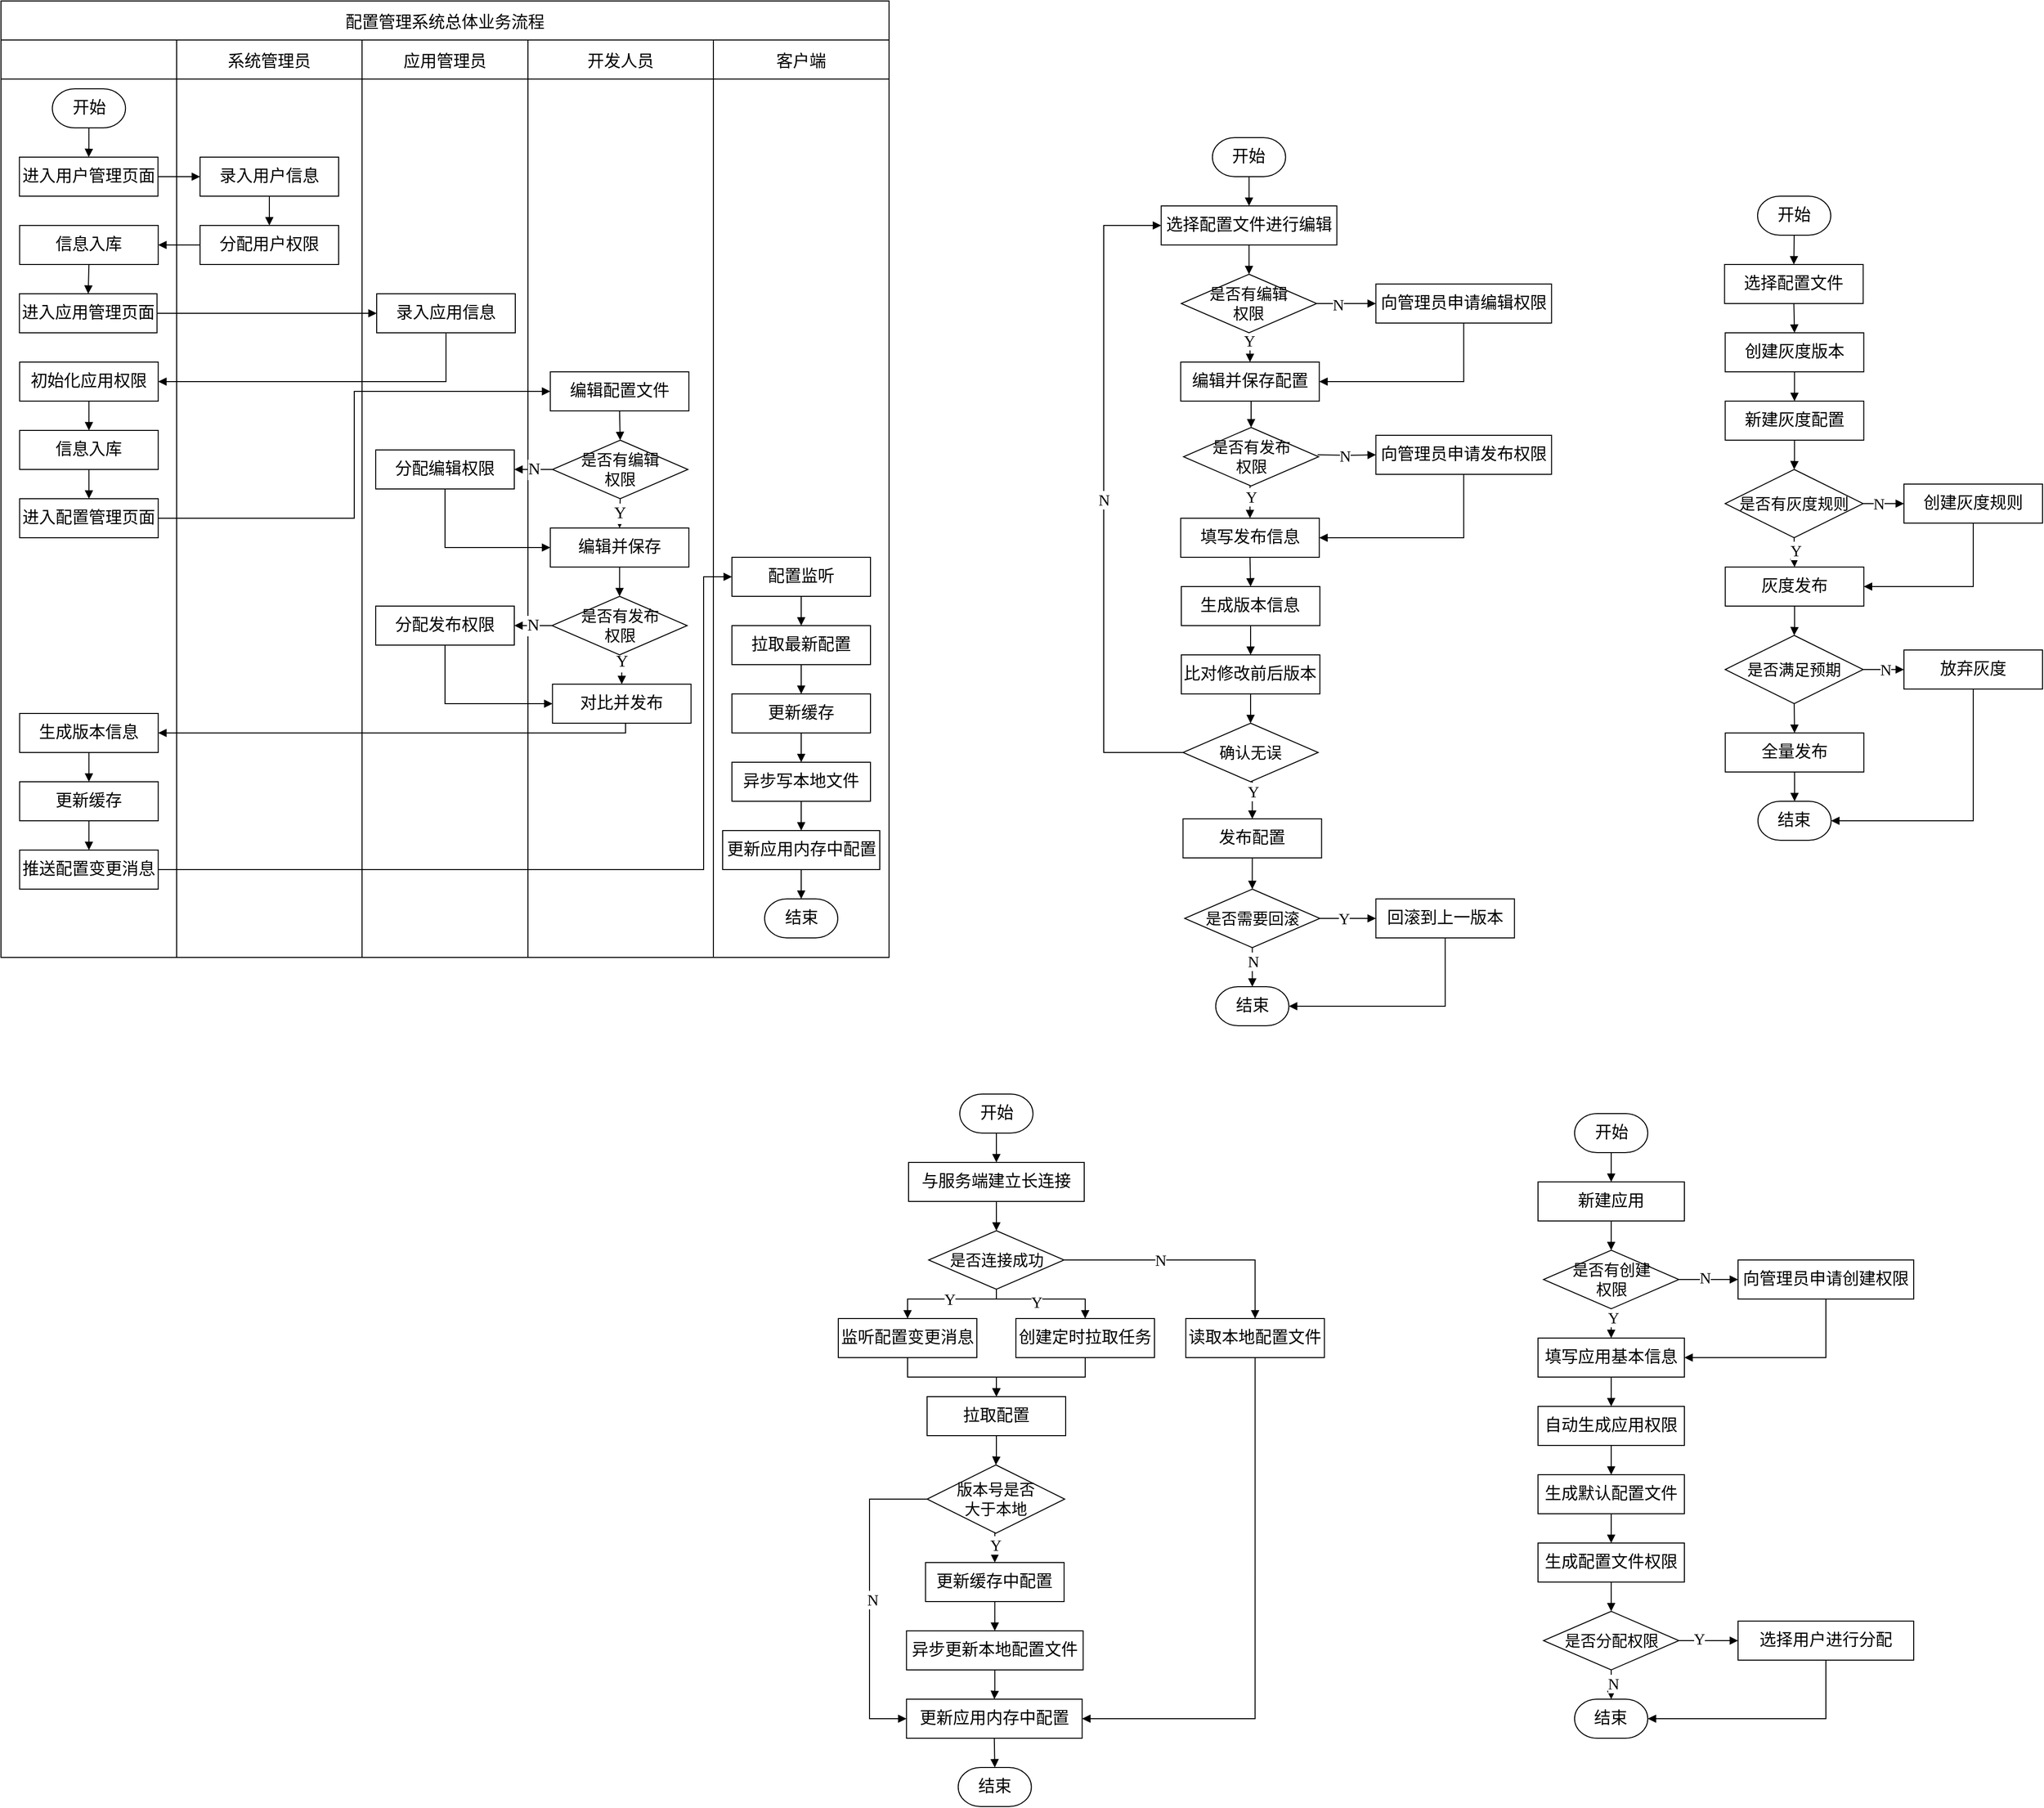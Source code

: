 <mxfile version="17.1.3" type="github" pages="3">
  <diagram id="prtHgNgQTEPvFCAcTncT" name="Page-1">
    <mxGraphModel dx="1358" dy="787" grid="1" gridSize="10" guides="1" tooltips="1" connect="1" arrows="1" fold="1" page="1" pageScale="1" pageWidth="2339" pageHeight="3300" math="0" shadow="0">
      <root>
        <mxCell id="0" />
        <mxCell id="1" parent="0" />
        <mxCell id="Mh_DxKDhMLInw4IBFgg--3" value="配置管理系统总体业务流程" style="swimlane;childLayout=stackLayout;resizeParent=1;resizeParentMax=0;startSize=40;fontFamily=华文宋体;fontSize=17;fillColor=default;rounded=0;fontStyle=0" vertex="1" parent="1">
          <mxGeometry x="240" y="720" width="910" height="980" as="geometry" />
        </mxCell>
        <mxCell id="Mh_DxKDhMLInw4IBFgg--4" value="" style="swimlane;startSize=40;fontFamily=华文宋体;fontSize=17;swimlaneLine=1;rounded=0;" vertex="1" parent="Mh_DxKDhMLInw4IBFgg--3">
          <mxGeometry y="40" width="180" height="940" as="geometry" />
        </mxCell>
        <mxCell id="Mh_DxKDhMLInw4IBFgg--13" value="" style="edgeStyle=orthogonalEdgeStyle;rounded=0;orthogonalLoop=1;jettySize=auto;html=1;fontFamily=华文宋体;fontSize=17;endArrow=block;endFill=1;" edge="1" parent="Mh_DxKDhMLInw4IBFgg--4" source="Mh_DxKDhMLInw4IBFgg--10" target="Mh_DxKDhMLInw4IBFgg--12">
          <mxGeometry relative="1" as="geometry" />
        </mxCell>
        <mxCell id="Mh_DxKDhMLInw4IBFgg--10" value="&lt;font style=&quot;font-size: 17px;&quot;&gt;开始&lt;/font&gt;" style="strokeWidth=1;html=1;shape=mxgraph.flowchart.terminator;whiteSpace=wrap;fontFamily=华文宋体;fontSize=17;" vertex="1" parent="Mh_DxKDhMLInw4IBFgg--4">
          <mxGeometry x="52.63" y="50" width="75" height="40" as="geometry" />
        </mxCell>
        <mxCell id="Mh_DxKDhMLInw4IBFgg--12" value="&lt;font style=&quot;font-size: 17px;&quot;&gt;进入用户管理页面&lt;/font&gt;" style="whiteSpace=wrap;html=1;fontSize=17;fontFamily=华文宋体;strokeWidth=1;align=center;verticalAlign=middle;" vertex="1" parent="Mh_DxKDhMLInw4IBFgg--4">
          <mxGeometry x="18.88" y="120" width="142" height="40" as="geometry" />
        </mxCell>
        <mxCell id="Mh_DxKDhMLInw4IBFgg--26" style="edgeStyle=orthogonalEdgeStyle;rounded=0;orthogonalLoop=1;jettySize=auto;html=1;exitX=0.5;exitY=1;exitDx=0;exitDy=0;entryX=0.5;entryY=0;entryDx=0;entryDy=0;fontFamily=华文宋体;fontSize=17;fontColor=none;endArrow=block;endFill=1;" edge="1" parent="Mh_DxKDhMLInw4IBFgg--4" source="Mh_DxKDhMLInw4IBFgg--20" target="Mh_DxKDhMLInw4IBFgg--24">
          <mxGeometry relative="1" as="geometry" />
        </mxCell>
        <mxCell id="Mh_DxKDhMLInw4IBFgg--20" value="&lt;font style=&quot;font-size: 17px;&quot;&gt;信息入库&lt;/font&gt;" style="whiteSpace=wrap;html=1;fontSize=17;fontFamily=华文宋体;strokeWidth=1;align=center;verticalAlign=middle;" vertex="1" parent="Mh_DxKDhMLInw4IBFgg--4">
          <mxGeometry x="19.13" y="190" width="142" height="40" as="geometry" />
        </mxCell>
        <mxCell id="Mh_DxKDhMLInw4IBFgg--24" value="&lt;font style=&quot;font-size: 17px;&quot;&gt;进入应用管理页面&lt;/font&gt;" style="whiteSpace=wrap;html=1;fontSize=17;fontFamily=华文宋体;strokeWidth=1;align=center;verticalAlign=middle;" vertex="1" parent="Mh_DxKDhMLInw4IBFgg--4">
          <mxGeometry x="18.88" y="260" width="141" height="40" as="geometry" />
        </mxCell>
        <mxCell id="Mh_DxKDhMLInw4IBFgg--41" style="edgeStyle=orthogonalEdgeStyle;rounded=0;orthogonalLoop=1;jettySize=auto;html=1;exitX=0.5;exitY=1;exitDx=0;exitDy=0;entryX=0.5;entryY=0;entryDx=0;entryDy=0;fontFamily=华文宋体;fontSize=17;fontColor=none;endArrow=block;endFill=1;" edge="1" parent="Mh_DxKDhMLInw4IBFgg--4" source="Mh_DxKDhMLInw4IBFgg--38" target="Mh_DxKDhMLInw4IBFgg--40">
          <mxGeometry relative="1" as="geometry" />
        </mxCell>
        <mxCell id="Mh_DxKDhMLInw4IBFgg--38" value="&lt;font style=&quot;font-size: 17px;&quot;&gt;初始化应用权限&lt;/font&gt;" style="whiteSpace=wrap;html=1;fontSize=17;fontFamily=华文宋体;strokeWidth=1;align=center;verticalAlign=middle;" vertex="1" parent="Mh_DxKDhMLInw4IBFgg--4">
          <mxGeometry x="19.13" y="330" width="142" height="40" as="geometry" />
        </mxCell>
        <mxCell id="Mh_DxKDhMLInw4IBFgg--66" style="edgeStyle=orthogonalEdgeStyle;rounded=0;orthogonalLoop=1;jettySize=auto;html=1;exitX=0.5;exitY=1;exitDx=0;exitDy=0;entryX=0.5;entryY=0;entryDx=0;entryDy=0;fontFamily=华文宋体;fontSize=17;fontColor=none;endArrow=block;endFill=1;" edge="1" parent="Mh_DxKDhMLInw4IBFgg--4" source="Mh_DxKDhMLInw4IBFgg--40" target="Mh_DxKDhMLInw4IBFgg--65">
          <mxGeometry relative="1" as="geometry" />
        </mxCell>
        <mxCell id="Mh_DxKDhMLInw4IBFgg--40" value="&lt;font style=&quot;font-size: 17px;&quot;&gt;信息入库&lt;/font&gt;" style="whiteSpace=wrap;html=1;fontSize=17;fontFamily=华文宋体;strokeWidth=1;align=center;verticalAlign=middle;" vertex="1" parent="Mh_DxKDhMLInw4IBFgg--4">
          <mxGeometry x="19.13" y="400" width="142" height="40" as="geometry" />
        </mxCell>
        <mxCell id="Mh_DxKDhMLInw4IBFgg--65" value="&lt;font style=&quot;font-size: 17px;&quot;&gt;进入配置管理页面&lt;/font&gt;" style="whiteSpace=wrap;html=1;fontSize=17;fontFamily=华文宋体;strokeWidth=1;align=center;verticalAlign=middle;" vertex="1" parent="Mh_DxKDhMLInw4IBFgg--4">
          <mxGeometry x="19.13" y="470" width="142" height="40" as="geometry" />
        </mxCell>
        <mxCell id="Mh_DxKDhMLInw4IBFgg--125" style="edgeStyle=orthogonalEdgeStyle;rounded=0;orthogonalLoop=1;jettySize=auto;html=1;exitX=0.5;exitY=1;exitDx=0;exitDy=0;entryX=0.5;entryY=0;entryDx=0;entryDy=0;fontFamily=华文宋体;fontSize=17;fontColor=none;endArrow=block;endFill=1;" edge="1" parent="Mh_DxKDhMLInw4IBFgg--4" source="Mh_DxKDhMLInw4IBFgg--121" target="Mh_DxKDhMLInw4IBFgg--122">
          <mxGeometry relative="1" as="geometry" />
        </mxCell>
        <mxCell id="Mh_DxKDhMLInw4IBFgg--121" value="&lt;span style=&quot;font-size: 17px;&quot;&gt;生成版本信息&lt;/span&gt;" style="whiteSpace=wrap;html=1;fontSize=17;fontFamily=华文宋体;strokeWidth=1;align=center;verticalAlign=middle;" vertex="1" parent="Mh_DxKDhMLInw4IBFgg--4">
          <mxGeometry x="19.13" y="690" width="142" height="40" as="geometry" />
        </mxCell>
        <mxCell id="Mh_DxKDhMLInw4IBFgg--127" style="edgeStyle=orthogonalEdgeStyle;rounded=0;orthogonalLoop=1;jettySize=auto;html=1;exitX=0.5;exitY=1;exitDx=0;exitDy=0;entryX=0.5;entryY=0;entryDx=0;entryDy=0;fontFamily=华文宋体;fontSize=17;fontColor=none;endArrow=block;endFill=1;" edge="1" parent="Mh_DxKDhMLInw4IBFgg--4" source="Mh_DxKDhMLInw4IBFgg--122" target="Mh_DxKDhMLInw4IBFgg--126">
          <mxGeometry relative="1" as="geometry" />
        </mxCell>
        <mxCell id="Mh_DxKDhMLInw4IBFgg--122" value="&lt;span style=&quot;font-size: 17px;&quot;&gt;更新缓存&lt;/span&gt;" style="whiteSpace=wrap;html=1;fontSize=17;fontFamily=华文宋体;strokeWidth=1;align=center;verticalAlign=middle;" vertex="1" parent="Mh_DxKDhMLInw4IBFgg--4">
          <mxGeometry x="19.13" y="760" width="142" height="40" as="geometry" />
        </mxCell>
        <mxCell id="Mh_DxKDhMLInw4IBFgg--126" value="&lt;span style=&quot;font-size: 17px;&quot;&gt;推送配置变更消息&lt;/span&gt;" style="whiteSpace=wrap;html=1;fontSize=17;fontFamily=华文宋体;strokeWidth=1;align=center;verticalAlign=middle;" vertex="1" parent="Mh_DxKDhMLInw4IBFgg--4">
          <mxGeometry x="19.13" y="830" width="142" height="40" as="geometry" />
        </mxCell>
        <mxCell id="Mh_DxKDhMLInw4IBFgg--5" value="系统管理员" style="swimlane;startSize=40;fontFamily=华文宋体;fontSize=17;fontStyle=0" vertex="1" parent="Mh_DxKDhMLInw4IBFgg--3">
          <mxGeometry x="180" y="40" width="190" height="940" as="geometry" />
        </mxCell>
        <mxCell id="Mh_DxKDhMLInw4IBFgg--19" style="edgeStyle=orthogonalEdgeStyle;rounded=0;orthogonalLoop=1;jettySize=auto;html=1;exitX=0.5;exitY=1;exitDx=0;exitDy=0;entryX=0.5;entryY=0;entryDx=0;entryDy=0;fontFamily=华文宋体;fontSize=17;fontColor=none;endArrow=block;endFill=1;" edge="1" parent="Mh_DxKDhMLInw4IBFgg--5" source="Mh_DxKDhMLInw4IBFgg--16" target="Mh_DxKDhMLInw4IBFgg--18">
          <mxGeometry relative="1" as="geometry" />
        </mxCell>
        <mxCell id="Mh_DxKDhMLInw4IBFgg--16" value="&lt;font style=&quot;font-size: 17px;&quot;&gt;录入用户信息&lt;/font&gt;" style="whiteSpace=wrap;html=1;fontSize=17;fontFamily=华文宋体;strokeWidth=1;align=center;verticalAlign=middle;" vertex="1" parent="Mh_DxKDhMLInw4IBFgg--5">
          <mxGeometry x="24" y="120" width="142" height="40" as="geometry" />
        </mxCell>
        <mxCell id="Mh_DxKDhMLInw4IBFgg--18" value="&lt;font style=&quot;font-size: 17px;&quot;&gt;分配用户权限&lt;/font&gt;" style="whiteSpace=wrap;html=1;fontSize=17;fontFamily=华文宋体;strokeWidth=1;align=center;verticalAlign=middle;" vertex="1" parent="Mh_DxKDhMLInw4IBFgg--5">
          <mxGeometry x="24" y="190" width="142" height="40" as="geometry" />
        </mxCell>
        <mxCell id="Mh_DxKDhMLInw4IBFgg--7" value="应用管理员" style="swimlane;startSize=40;fontFamily=华文宋体;fontSize=17;fontStyle=0" vertex="1" parent="Mh_DxKDhMLInw4IBFgg--3">
          <mxGeometry x="370" y="40" width="170" height="940" as="geometry" />
        </mxCell>
        <mxCell id="Mh_DxKDhMLInw4IBFgg--27" value="&lt;font style=&quot;font-size: 17px;&quot;&gt;录入应用信息&lt;/font&gt;" style="whiteSpace=wrap;html=1;fontSize=17;fontFamily=华文宋体;strokeWidth=1;align=center;verticalAlign=middle;" vertex="1" parent="Mh_DxKDhMLInw4IBFgg--7">
          <mxGeometry x="15" y="260" width="142" height="40" as="geometry" />
        </mxCell>
        <mxCell id="Mh_DxKDhMLInw4IBFgg--71" value="&lt;font style=&quot;font-size: 17px;&quot;&gt;分配编辑权限&lt;/font&gt;" style="whiteSpace=wrap;html=1;fontSize=17;fontFamily=华文宋体;strokeWidth=1;align=center;verticalAlign=middle;" vertex="1" parent="Mh_DxKDhMLInw4IBFgg--7">
          <mxGeometry x="14" y="420" width="142" height="40" as="geometry" />
        </mxCell>
        <mxCell id="Mh_DxKDhMLInw4IBFgg--115" value="&lt;font style=&quot;font-size: 17px;&quot;&gt;分配发布权限&lt;/font&gt;" style="whiteSpace=wrap;html=1;fontSize=17;fontFamily=华文宋体;strokeWidth=1;align=center;verticalAlign=middle;" vertex="1" parent="Mh_DxKDhMLInw4IBFgg--7">
          <mxGeometry x="14" y="580" width="142" height="40" as="geometry" />
        </mxCell>
        <mxCell id="Mh_DxKDhMLInw4IBFgg--6" value="开发人员" style="swimlane;startSize=40;fontFamily=华文宋体;fontSize=17;fontStyle=0" vertex="1" parent="Mh_DxKDhMLInw4IBFgg--3">
          <mxGeometry x="540" y="40" width="190" height="940" as="geometry" />
        </mxCell>
        <mxCell id="Mh_DxKDhMLInw4IBFgg--73" style="edgeStyle=orthogonalEdgeStyle;rounded=0;orthogonalLoop=1;jettySize=auto;html=1;exitX=0.5;exitY=1;exitDx=0;exitDy=0;entryX=0.5;entryY=0;entryDx=0;entryDy=0;entryPerimeter=0;fontFamily=华文宋体;fontSize=17;fontColor=none;endArrow=block;endFill=1;" edge="1" parent="Mh_DxKDhMLInw4IBFgg--6" source="Mh_DxKDhMLInw4IBFgg--67" target="Mh_DxKDhMLInw4IBFgg--69">
          <mxGeometry relative="1" as="geometry" />
        </mxCell>
        <mxCell id="Mh_DxKDhMLInw4IBFgg--67" value="&lt;span style=&quot;font-size: 17px;&quot;&gt;编辑配置文件&lt;/span&gt;" style="whiteSpace=wrap;html=1;fontSize=17;fontFamily=华文宋体;strokeWidth=1;align=center;verticalAlign=middle;" vertex="1" parent="Mh_DxKDhMLInw4IBFgg--6">
          <mxGeometry x="22.88" y="340" width="142" height="40" as="geometry" />
        </mxCell>
        <mxCell id="Mh_DxKDhMLInw4IBFgg--108" value="Y" style="edgeStyle=orthogonalEdgeStyle;rounded=0;orthogonalLoop=1;jettySize=auto;html=1;exitX=0.5;exitY=1;exitDx=0;exitDy=0;exitPerimeter=0;entryX=0.5;entryY=0;entryDx=0;entryDy=0;fontFamily=华文宋体;fontSize=17;fontColor=none;endArrow=block;endFill=1;" edge="1" parent="Mh_DxKDhMLInw4IBFgg--6" source="Mh_DxKDhMLInw4IBFgg--69" target="Mh_DxKDhMLInw4IBFgg--107">
          <mxGeometry relative="1" as="geometry" />
        </mxCell>
        <mxCell id="Mh_DxKDhMLInw4IBFgg--69" value="&lt;font style=&quot;font-size: 16px;&quot;&gt;是否有编辑&lt;br style=&quot;font-size: 16px;&quot;&gt;权限&lt;/font&gt;" style="strokeWidth=1;html=1;shape=mxgraph.flowchart.decision;whiteSpace=wrap;rounded=0;fontFamily=华文宋体;fontSize=16;fontColor=none;fillColor=default;" vertex="1" parent="Mh_DxKDhMLInw4IBFgg--6">
          <mxGeometry x="25.13" y="410" width="138.75" height="60" as="geometry" />
        </mxCell>
        <mxCell id="Mh_DxKDhMLInw4IBFgg--111" style="edgeStyle=orthogonalEdgeStyle;rounded=0;orthogonalLoop=1;jettySize=auto;html=1;exitX=0.5;exitY=1;exitDx=0;exitDy=0;entryX=0.5;entryY=0;entryDx=0;entryDy=0;entryPerimeter=0;fontFamily=华文宋体;fontSize=17;fontColor=none;endArrow=block;endFill=1;" edge="1" parent="Mh_DxKDhMLInw4IBFgg--6" source="Mh_DxKDhMLInw4IBFgg--107" target="Mh_DxKDhMLInw4IBFgg--110">
          <mxGeometry relative="1" as="geometry" />
        </mxCell>
        <mxCell id="Mh_DxKDhMLInw4IBFgg--107" value="&lt;span style=&quot;font-size: 17px;&quot;&gt;编辑并保存&lt;/span&gt;" style="whiteSpace=wrap;html=1;fontSize=17;fontFamily=华文宋体;strokeWidth=1;align=center;verticalAlign=middle;" vertex="1" parent="Mh_DxKDhMLInw4IBFgg--6">
          <mxGeometry x="22.88" y="500" width="142" height="40" as="geometry" />
        </mxCell>
        <mxCell id="Mh_DxKDhMLInw4IBFgg--118" style="edgeStyle=orthogonalEdgeStyle;rounded=0;orthogonalLoop=1;jettySize=auto;html=1;exitX=0.5;exitY=1;exitDx=0;exitDy=0;exitPerimeter=0;entryX=0.5;entryY=0;entryDx=0;entryDy=0;fontFamily=华文宋体;fontSize=17;fontColor=none;endArrow=block;endFill=1;" edge="1" parent="Mh_DxKDhMLInw4IBFgg--6" source="Mh_DxKDhMLInw4IBFgg--110" target="Mh_DxKDhMLInw4IBFgg--117">
          <mxGeometry relative="1" as="geometry" />
        </mxCell>
        <mxCell id="Mh_DxKDhMLInw4IBFgg--119" value="Y" style="edgeLabel;html=1;align=center;verticalAlign=middle;resizable=0;points=[];fontSize=17;fontFamily=华文宋体;fontColor=none;" vertex="1" connectable="0" parent="Mh_DxKDhMLInw4IBFgg--118">
          <mxGeometry x="-0.467" relative="1" as="geometry">
            <mxPoint as="offset" />
          </mxGeometry>
        </mxCell>
        <mxCell id="Mh_DxKDhMLInw4IBFgg--110" value="&lt;font style=&quot;font-size: 16px;&quot;&gt;是否有发布&lt;br style=&quot;font-size: 16px;&quot;&gt;权限&lt;/font&gt;" style="strokeWidth=1;html=1;shape=mxgraph.flowchart.decision;whiteSpace=wrap;rounded=0;fontFamily=华文宋体;fontSize=16;fontColor=none;fillColor=default;" vertex="1" parent="Mh_DxKDhMLInw4IBFgg--6">
          <mxGeometry x="24.63" y="570" width="138.5" height="60" as="geometry" />
        </mxCell>
        <mxCell id="Mh_DxKDhMLInw4IBFgg--117" value="&lt;span style=&quot;font-size: 17px;&quot;&gt;对比并发布&lt;/span&gt;" style="whiteSpace=wrap;html=1;fontSize=17;fontFamily=华文宋体;strokeWidth=1;align=center;verticalAlign=middle;" vertex="1" parent="Mh_DxKDhMLInw4IBFgg--6">
          <mxGeometry x="25.13" y="660" width="142" height="40" as="geometry" />
        </mxCell>
        <mxCell id="Mh_DxKDhMLInw4IBFgg--8" value="客户端" style="swimlane;startSize=40;fontFamily=华文宋体;fontSize=17;fontStyle=0" vertex="1" parent="Mh_DxKDhMLInw4IBFgg--3">
          <mxGeometry x="730" y="40" width="180" height="940" as="geometry" />
        </mxCell>
        <mxCell id="Mh_DxKDhMLInw4IBFgg--229" style="edgeStyle=orthogonalEdgeStyle;rounded=0;orthogonalLoop=1;jettySize=auto;html=1;exitX=0.5;exitY=1;exitDx=0;exitDy=0;fontFamily=华文宋体;fontSize=17;fontColor=none;endArrow=block;endFill=1;" edge="1" parent="Mh_DxKDhMLInw4IBFgg--8" source="Mh_DxKDhMLInw4IBFgg--176" target="Mh_DxKDhMLInw4IBFgg--228">
          <mxGeometry relative="1" as="geometry" />
        </mxCell>
        <mxCell id="Mh_DxKDhMLInw4IBFgg--176" value="&lt;span style=&quot;font-size: 17px;&quot;&gt;配置监听&lt;/span&gt;" style="whiteSpace=wrap;html=1;fontSize=17;fontFamily=华文宋体;strokeWidth=1;align=center;verticalAlign=middle;" vertex="1" parent="Mh_DxKDhMLInw4IBFgg--8">
          <mxGeometry x="19" y="530" width="142" height="40" as="geometry" />
        </mxCell>
        <mxCell id="Mh_DxKDhMLInw4IBFgg--231" style="edgeStyle=orthogonalEdgeStyle;rounded=0;orthogonalLoop=1;jettySize=auto;html=1;exitX=0.5;exitY=1;exitDx=0;exitDy=0;entryX=0.5;entryY=0;entryDx=0;entryDy=0;fontFamily=华文宋体;fontSize=17;fontColor=none;endArrow=block;endFill=1;" edge="1" parent="Mh_DxKDhMLInw4IBFgg--8" source="Mh_DxKDhMLInw4IBFgg--228" target="Mh_DxKDhMLInw4IBFgg--230">
          <mxGeometry relative="1" as="geometry" />
        </mxCell>
        <mxCell id="Mh_DxKDhMLInw4IBFgg--228" value="&lt;span style=&quot;font-size: 17px;&quot;&gt;拉取最新配置&lt;/span&gt;" style="whiteSpace=wrap;html=1;fontSize=17;fontFamily=华文宋体;strokeWidth=1;align=center;verticalAlign=middle;" vertex="1" parent="Mh_DxKDhMLInw4IBFgg--8">
          <mxGeometry x="19" y="600" width="142" height="40" as="geometry" />
        </mxCell>
        <mxCell id="Mh_DxKDhMLInw4IBFgg--234" style="edgeStyle=orthogonalEdgeStyle;rounded=0;orthogonalLoop=1;jettySize=auto;html=1;exitX=0.5;exitY=1;exitDx=0;exitDy=0;entryX=0.5;entryY=0;entryDx=0;entryDy=0;fontFamily=华文宋体;fontSize=17;fontColor=none;endArrow=block;endFill=1;" edge="1" parent="Mh_DxKDhMLInw4IBFgg--8" source="Mh_DxKDhMLInw4IBFgg--230" target="Mh_DxKDhMLInw4IBFgg--233">
          <mxGeometry relative="1" as="geometry" />
        </mxCell>
        <mxCell id="Mh_DxKDhMLInw4IBFgg--230" value="&lt;span style=&quot;font-size: 17px;&quot;&gt;更新缓存&lt;/span&gt;" style="whiteSpace=wrap;html=1;fontSize=17;fontFamily=华文宋体;strokeWidth=1;align=center;verticalAlign=middle;" vertex="1" parent="Mh_DxKDhMLInw4IBFgg--8">
          <mxGeometry x="19" y="670" width="142" height="40" as="geometry" />
        </mxCell>
        <mxCell id="Mh_DxKDhMLInw4IBFgg--236" style="edgeStyle=orthogonalEdgeStyle;rounded=0;orthogonalLoop=1;jettySize=auto;html=1;exitX=0.5;exitY=1;exitDx=0;exitDy=0;fontFamily=华文宋体;fontSize=17;fontColor=none;endArrow=block;endFill=1;" edge="1" parent="Mh_DxKDhMLInw4IBFgg--8" source="Mh_DxKDhMLInw4IBFgg--233" target="Mh_DxKDhMLInw4IBFgg--235">
          <mxGeometry relative="1" as="geometry" />
        </mxCell>
        <mxCell id="Mh_DxKDhMLInw4IBFgg--233" value="&lt;span style=&quot;font-size: 17px;&quot;&gt;异步写本地文件&lt;/span&gt;" style="whiteSpace=wrap;html=1;fontSize=17;fontFamily=华文宋体;strokeWidth=1;align=center;verticalAlign=middle;" vertex="1" parent="Mh_DxKDhMLInw4IBFgg--8">
          <mxGeometry x="19" y="740" width="142" height="40" as="geometry" />
        </mxCell>
        <mxCell id="Mh_DxKDhMLInw4IBFgg--238" style="edgeStyle=orthogonalEdgeStyle;rounded=0;orthogonalLoop=1;jettySize=auto;html=1;exitX=0.5;exitY=1;exitDx=0;exitDy=0;fontFamily=华文宋体;fontSize=17;fontColor=none;endArrow=block;endFill=1;" edge="1" parent="Mh_DxKDhMLInw4IBFgg--8" source="Mh_DxKDhMLInw4IBFgg--235" target="Mh_DxKDhMLInw4IBFgg--237">
          <mxGeometry relative="1" as="geometry" />
        </mxCell>
        <mxCell id="Mh_DxKDhMLInw4IBFgg--235" value="&lt;span style=&quot;font-size: 17px;&quot;&gt;更新应用内存中配置&lt;/span&gt;" style="whiteSpace=wrap;html=1;fontSize=17;fontFamily=华文宋体;strokeWidth=1;align=center;verticalAlign=middle;" vertex="1" parent="Mh_DxKDhMLInw4IBFgg--8">
          <mxGeometry x="9.5" y="810" width="161" height="40" as="geometry" />
        </mxCell>
        <mxCell id="Mh_DxKDhMLInw4IBFgg--237" value="&lt;font style=&quot;font-size: 17px;&quot;&gt;结束&lt;/font&gt;" style="strokeWidth=1;html=1;shape=mxgraph.flowchart.terminator;whiteSpace=wrap;fontFamily=华文宋体;fontSize=17;" vertex="1" parent="Mh_DxKDhMLInw4IBFgg--8">
          <mxGeometry x="52.5" y="880" width="75" height="40" as="geometry" />
        </mxCell>
        <mxCell id="Mh_DxKDhMLInw4IBFgg--17" style="edgeStyle=orthogonalEdgeStyle;rounded=0;orthogonalLoop=1;jettySize=auto;html=1;exitX=1;exitY=0.5;exitDx=0;exitDy=0;fontFamily=华文宋体;fontSize=17;fontColor=none;endArrow=block;endFill=1;" edge="1" parent="Mh_DxKDhMLInw4IBFgg--3" source="Mh_DxKDhMLInw4IBFgg--12" target="Mh_DxKDhMLInw4IBFgg--16">
          <mxGeometry relative="1" as="geometry" />
        </mxCell>
        <mxCell id="Mh_DxKDhMLInw4IBFgg--21" style="edgeStyle=orthogonalEdgeStyle;rounded=0;orthogonalLoop=1;jettySize=auto;html=1;exitX=0;exitY=0.5;exitDx=0;exitDy=0;entryX=1;entryY=0.5;entryDx=0;entryDy=0;fontFamily=华文宋体;fontSize=17;fontColor=none;endArrow=block;endFill=1;" edge="1" parent="Mh_DxKDhMLInw4IBFgg--3" source="Mh_DxKDhMLInw4IBFgg--18" target="Mh_DxKDhMLInw4IBFgg--20">
          <mxGeometry relative="1" as="geometry" />
        </mxCell>
        <mxCell id="Mh_DxKDhMLInw4IBFgg--33" style="edgeStyle=orthogonalEdgeStyle;rounded=0;orthogonalLoop=1;jettySize=auto;html=1;exitX=1;exitY=0.5;exitDx=0;exitDy=0;entryX=0;entryY=0.5;entryDx=0;entryDy=0;fontFamily=华文宋体;fontSize=17;fontColor=none;endArrow=block;endFill=1;" edge="1" parent="Mh_DxKDhMLInw4IBFgg--3" source="Mh_DxKDhMLInw4IBFgg--24" target="Mh_DxKDhMLInw4IBFgg--27">
          <mxGeometry relative="1" as="geometry" />
        </mxCell>
        <mxCell id="Mh_DxKDhMLInw4IBFgg--39" style="edgeStyle=orthogonalEdgeStyle;rounded=0;orthogonalLoop=1;jettySize=auto;html=1;exitX=0.5;exitY=1;exitDx=0;exitDy=0;entryX=1;entryY=0.5;entryDx=0;entryDy=0;fontFamily=华文宋体;fontSize=17;fontColor=none;endArrow=block;endFill=1;" edge="1" parent="Mh_DxKDhMLInw4IBFgg--3" source="Mh_DxKDhMLInw4IBFgg--27" target="Mh_DxKDhMLInw4IBFgg--38">
          <mxGeometry relative="1" as="geometry" />
        </mxCell>
        <mxCell id="Mh_DxKDhMLInw4IBFgg--68" style="edgeStyle=orthogonalEdgeStyle;rounded=0;orthogonalLoop=1;jettySize=auto;html=1;exitX=1;exitY=0.5;exitDx=0;exitDy=0;entryX=0;entryY=0.5;entryDx=0;entryDy=0;fontFamily=华文宋体;fontSize=17;fontColor=none;endArrow=block;endFill=1;" edge="1" parent="Mh_DxKDhMLInw4IBFgg--3" source="Mh_DxKDhMLInw4IBFgg--65" target="Mh_DxKDhMLInw4IBFgg--67">
          <mxGeometry relative="1" as="geometry" />
        </mxCell>
        <mxCell id="Mh_DxKDhMLInw4IBFgg--106" value="N" style="edgeStyle=orthogonalEdgeStyle;rounded=0;orthogonalLoop=1;jettySize=auto;html=1;exitX=0;exitY=0.5;exitDx=0;exitDy=0;exitPerimeter=0;entryX=1;entryY=0.5;entryDx=0;entryDy=0;fontFamily=华文宋体;fontSize=17;fontColor=none;endArrow=block;endFill=1;" edge="1" parent="Mh_DxKDhMLInw4IBFgg--3" source="Mh_DxKDhMLInw4IBFgg--69" target="Mh_DxKDhMLInw4IBFgg--71">
          <mxGeometry relative="1" as="geometry" />
        </mxCell>
        <mxCell id="Mh_DxKDhMLInw4IBFgg--109" style="edgeStyle=orthogonalEdgeStyle;rounded=0;orthogonalLoop=1;jettySize=auto;html=1;exitX=0.5;exitY=1;exitDx=0;exitDy=0;entryX=0;entryY=0.5;entryDx=0;entryDy=0;fontFamily=华文宋体;fontSize=17;fontColor=none;endArrow=block;endFill=1;" edge="1" parent="Mh_DxKDhMLInw4IBFgg--3" source="Mh_DxKDhMLInw4IBFgg--71" target="Mh_DxKDhMLInw4IBFgg--107">
          <mxGeometry relative="1" as="geometry" />
        </mxCell>
        <mxCell id="Mh_DxKDhMLInw4IBFgg--116" value="N" style="edgeStyle=orthogonalEdgeStyle;rounded=0;orthogonalLoop=1;jettySize=auto;html=1;exitX=0;exitY=0.5;exitDx=0;exitDy=0;exitPerimeter=0;entryX=1;entryY=0.5;entryDx=0;entryDy=0;fontFamily=华文宋体;fontSize=17;fontColor=none;endArrow=block;endFill=1;" edge="1" parent="Mh_DxKDhMLInw4IBFgg--3" source="Mh_DxKDhMLInw4IBFgg--110" target="Mh_DxKDhMLInw4IBFgg--115">
          <mxGeometry relative="1" as="geometry" />
        </mxCell>
        <mxCell id="Mh_DxKDhMLInw4IBFgg--120" style="edgeStyle=orthogonalEdgeStyle;rounded=0;orthogonalLoop=1;jettySize=auto;html=1;exitX=0.5;exitY=1;exitDx=0;exitDy=0;entryX=0;entryY=0.5;entryDx=0;entryDy=0;fontFamily=华文宋体;fontSize=17;fontColor=none;endArrow=block;endFill=1;" edge="1" parent="Mh_DxKDhMLInw4IBFgg--3" source="Mh_DxKDhMLInw4IBFgg--115" target="Mh_DxKDhMLInw4IBFgg--117">
          <mxGeometry relative="1" as="geometry" />
        </mxCell>
        <mxCell id="Mh_DxKDhMLInw4IBFgg--177" style="edgeStyle=orthogonalEdgeStyle;rounded=0;orthogonalLoop=1;jettySize=auto;html=1;exitX=1;exitY=0.5;exitDx=0;exitDy=0;fontFamily=华文宋体;fontSize=17;fontColor=none;endArrow=block;endFill=1;entryX=0;entryY=0.5;entryDx=0;entryDy=0;" edge="1" parent="Mh_DxKDhMLInw4IBFgg--3" source="Mh_DxKDhMLInw4IBFgg--126" target="Mh_DxKDhMLInw4IBFgg--176">
          <mxGeometry relative="1" as="geometry">
            <mxPoint x="680" y="580" as="targetPoint" />
            <Array as="points">
              <mxPoint x="720" y="890" />
              <mxPoint x="720" y="590" />
            </Array>
          </mxGeometry>
        </mxCell>
        <mxCell id="Mh_DxKDhMLInw4IBFgg--239" style="edgeStyle=orthogonalEdgeStyle;rounded=0;orthogonalLoop=1;jettySize=auto;html=1;exitX=0.5;exitY=1;exitDx=0;exitDy=0;entryX=1;entryY=0.5;entryDx=0;entryDy=0;fontFamily=华文宋体;fontSize=17;fontColor=none;endArrow=block;endFill=1;startSize=2;" edge="1" parent="Mh_DxKDhMLInw4IBFgg--3" source="Mh_DxKDhMLInw4IBFgg--117" target="Mh_DxKDhMLInw4IBFgg--121">
          <mxGeometry relative="1" as="geometry">
            <Array as="points">
              <mxPoint x="640" y="750" />
            </Array>
          </mxGeometry>
        </mxCell>
        <mxCell id="utFR1DLzVEun137QY7eS-1" value="" style="edgeStyle=orthogonalEdgeStyle;rounded=0;orthogonalLoop=1;jettySize=auto;html=1;fontFamily=华文宋体;fontSize=17;endArrow=block;endFill=1;" edge="1" parent="1" source="utFR1DLzVEun137QY7eS-2" target="utFR1DLzVEun137QY7eS-3">
          <mxGeometry relative="1" as="geometry" />
        </mxCell>
        <mxCell id="utFR1DLzVEun137QY7eS-2" value="&lt;font style=&quot;font-size: 17px;&quot;&gt;开始&lt;/font&gt;" style="strokeWidth=1;html=1;shape=mxgraph.flowchart.terminator;whiteSpace=wrap;fontFamily=华文宋体;fontSize=17;" vertex="1" parent="1">
          <mxGeometry x="1481.37" y="860" width="75" height="40" as="geometry" />
        </mxCell>
        <mxCell id="utFR1DLzVEun137QY7eS-8" style="edgeStyle=orthogonalEdgeStyle;rounded=0;orthogonalLoop=1;jettySize=auto;html=1;exitX=0.5;exitY=1;exitDx=0;exitDy=0;entryX=0.5;entryY=0;entryDx=0;entryDy=0;entryPerimeter=0;fontFamily=华文宋体;fontSize=16;fontColor=none;endArrow=block;endFill=1;startSize=0;" edge="1" parent="1" source="utFR1DLzVEun137QY7eS-3" target="utFR1DLzVEun137QY7eS-4">
          <mxGeometry relative="1" as="geometry" />
        </mxCell>
        <mxCell id="utFR1DLzVEun137QY7eS-3" value="&lt;font style=&quot;font-size: 17px&quot;&gt;选择配置文件进行编辑&lt;/font&gt;" style="whiteSpace=wrap;html=1;fontSize=17;fontFamily=华文宋体;strokeWidth=1;align=center;verticalAlign=middle;" vertex="1" parent="1">
          <mxGeometry x="1428.87" y="930" width="180" height="40" as="geometry" />
        </mxCell>
        <mxCell id="utFR1DLzVEun137QY7eS-9" style="edgeStyle=orthogonalEdgeStyle;rounded=0;orthogonalLoop=1;jettySize=auto;html=1;exitX=1;exitY=0.5;exitDx=0;exitDy=0;exitPerimeter=0;fontFamily=华文宋体;fontSize=16;fontColor=none;endArrow=block;endFill=1;startSize=0;" edge="1" parent="1" source="utFR1DLzVEun137QY7eS-4" target="utFR1DLzVEun137QY7eS-6">
          <mxGeometry relative="1" as="geometry" />
        </mxCell>
        <mxCell id="utFR1DLzVEun137QY7eS-136" value="N" style="edgeLabel;html=1;align=center;verticalAlign=middle;resizable=0;points=[];fontSize=16;fontFamily=华文宋体;fontColor=none;" vertex="1" connectable="0" parent="utFR1DLzVEun137QY7eS-9">
          <mxGeometry x="-0.295" y="-1" relative="1" as="geometry">
            <mxPoint as="offset" />
          </mxGeometry>
        </mxCell>
        <mxCell id="utFR1DLzVEun137QY7eS-133" style="edgeStyle=orthogonalEdgeStyle;rounded=0;orthogonalLoop=1;jettySize=auto;html=1;exitX=0.5;exitY=1;exitDx=0;exitDy=0;exitPerimeter=0;entryX=0.5;entryY=0;entryDx=0;entryDy=0;fontFamily=华文宋体;fontSize=16;fontColor=none;endArrow=block;endFill=1;startSize=0;" edge="1" parent="1" source="utFR1DLzVEun137QY7eS-4" target="utFR1DLzVEun137QY7eS-130">
          <mxGeometry relative="1" as="geometry" />
        </mxCell>
        <mxCell id="utFR1DLzVEun137QY7eS-137" value="Y" style="edgeLabel;html=1;align=center;verticalAlign=middle;resizable=0;points=[];fontSize=16;fontFamily=华文宋体;fontColor=none;" vertex="1" connectable="0" parent="utFR1DLzVEun137QY7eS-133">
          <mxGeometry x="-0.404" y="-1" relative="1" as="geometry">
            <mxPoint as="offset" />
          </mxGeometry>
        </mxCell>
        <mxCell id="utFR1DLzVEun137QY7eS-4" value="&lt;font style=&quot;font-size: 16px;&quot;&gt;是否有编辑&lt;br style=&quot;font-size: 16px;&quot;&gt;权限&lt;/font&gt;" style="strokeWidth=1;html=1;shape=mxgraph.flowchart.decision;whiteSpace=wrap;rounded=0;fontFamily=华文宋体;fontSize=16;fontColor=none;fillColor=default;" vertex="1" parent="1">
          <mxGeometry x="1449.49" y="1000" width="138.75" height="60" as="geometry" />
        </mxCell>
        <mxCell id="utFR1DLzVEun137QY7eS-10" style="edgeStyle=orthogonalEdgeStyle;rounded=0;orthogonalLoop=1;jettySize=auto;html=1;exitX=1;exitY=0.5;exitDx=0;exitDy=0;exitPerimeter=0;entryX=0;entryY=0.5;entryDx=0;entryDy=0;fontFamily=华文宋体;fontSize=16;fontColor=none;endArrow=block;endFill=1;startSize=0;" edge="1" parent="1" target="utFR1DLzVEun137QY7eS-7">
          <mxGeometry relative="1" as="geometry">
            <mxPoint x="1589.12" y="1185.0" as="sourcePoint" />
          </mxGeometry>
        </mxCell>
        <mxCell id="utFR1DLzVEun137QY7eS-138" value="N" style="edgeLabel;html=1;align=center;verticalAlign=middle;resizable=0;points=[];fontSize=16;fontFamily=华文宋体;fontColor=none;" vertex="1" connectable="0" parent="utFR1DLzVEun137QY7eS-10">
          <mxGeometry x="0.005" y="3" relative="1" as="geometry">
            <mxPoint as="offset" />
          </mxGeometry>
        </mxCell>
        <mxCell id="utFR1DLzVEun137QY7eS-13" style="edgeStyle=orthogonalEdgeStyle;rounded=0;orthogonalLoop=1;jettySize=auto;html=1;exitX=0.5;exitY=1;exitDx=0;exitDy=0;exitPerimeter=0;entryX=0.5;entryY=0;entryDx=0;entryDy=0;fontFamily=华文宋体;fontSize=16;fontColor=none;endArrow=block;endFill=1;startSize=0;" edge="1" parent="1" target="utFR1DLzVEun137QY7eS-12">
          <mxGeometry relative="1" as="geometry">
            <mxPoint x="1519.87" y="1215.0" as="sourcePoint" />
          </mxGeometry>
        </mxCell>
        <mxCell id="utFR1DLzVEun137QY7eS-139" value="Y" style="edgeLabel;html=1;align=center;verticalAlign=middle;resizable=0;points=[];fontSize=16;fontFamily=华文宋体;fontColor=none;" vertex="1" connectable="0" parent="utFR1DLzVEun137QY7eS-13">
          <mxGeometry x="-0.243" y="1" relative="1" as="geometry">
            <mxPoint as="offset" />
          </mxGeometry>
        </mxCell>
        <mxCell id="utFR1DLzVEun137QY7eS-5" value="&lt;font style=&quot;font-size: 16px;&quot;&gt;是否有发布&lt;br style=&quot;font-size: 16px;&quot;&gt;权限&lt;/font&gt;" style="strokeWidth=1;html=1;shape=mxgraph.flowchart.decision;whiteSpace=wrap;rounded=0;fontFamily=华文宋体;fontSize=16;fontColor=none;fillColor=default;" vertex="1" parent="1">
          <mxGeometry x="1451.75" y="1157" width="138.5" height="60" as="geometry" />
        </mxCell>
        <mxCell id="utFR1DLzVEun137QY7eS-134" style="edgeStyle=orthogonalEdgeStyle;rounded=0;orthogonalLoop=1;jettySize=auto;html=1;exitX=0.5;exitY=1;exitDx=0;exitDy=0;entryX=1;entryY=0.5;entryDx=0;entryDy=0;fontFamily=华文宋体;fontSize=16;fontColor=none;endArrow=block;endFill=1;startSize=0;" edge="1" parent="1" source="utFR1DLzVEun137QY7eS-6" target="utFR1DLzVEun137QY7eS-130">
          <mxGeometry relative="1" as="geometry" />
        </mxCell>
        <mxCell id="utFR1DLzVEun137QY7eS-6" value="&lt;font style=&quot;font-size: 17px&quot;&gt;向管理员申请编辑权限&lt;/font&gt;" style="whiteSpace=wrap;html=1;fontSize=17;fontFamily=华文宋体;strokeWidth=1;align=center;verticalAlign=middle;" vertex="1" parent="1">
          <mxGeometry x="1648.87" y="1010" width="180" height="40" as="geometry" />
        </mxCell>
        <mxCell id="utFR1DLzVEun137QY7eS-129" style="edgeStyle=orthogonalEdgeStyle;rounded=0;orthogonalLoop=1;jettySize=auto;html=1;exitX=0.5;exitY=1;exitDx=0;exitDy=0;entryX=1;entryY=0.5;entryDx=0;entryDy=0;fontFamily=华文宋体;fontSize=16;fontColor=none;endArrow=block;endFill=1;startSize=0;" edge="1" parent="1" source="utFR1DLzVEun137QY7eS-7" target="utFR1DLzVEun137QY7eS-12">
          <mxGeometry relative="1" as="geometry" />
        </mxCell>
        <mxCell id="utFR1DLzVEun137QY7eS-7" value="&lt;font style=&quot;font-size: 17px&quot;&gt;向管理员申请发布权限&lt;/font&gt;" style="whiteSpace=wrap;html=1;fontSize=17;fontFamily=华文宋体;strokeWidth=1;align=center;verticalAlign=middle;" vertex="1" parent="1">
          <mxGeometry x="1648.87" y="1165" width="180" height="40" as="geometry" />
        </mxCell>
        <mxCell id="utFR1DLzVEun137QY7eS-16" style="edgeStyle=orthogonalEdgeStyle;rounded=0;orthogonalLoop=1;jettySize=auto;html=1;exitX=0.5;exitY=1;exitDx=0;exitDy=0;entryX=0.5;entryY=0;entryDx=0;entryDy=0;fontFamily=华文宋体;fontSize=16;fontColor=none;endArrow=block;endFill=1;startSize=0;" edge="1" parent="1" source="utFR1DLzVEun137QY7eS-12" target="utFR1DLzVEun137QY7eS-15">
          <mxGeometry relative="1" as="geometry" />
        </mxCell>
        <mxCell id="utFR1DLzVEun137QY7eS-12" value="&lt;font style=&quot;font-size: 17px&quot;&gt;填写发布信息&lt;/font&gt;" style="whiteSpace=wrap;html=1;fontSize=17;fontFamily=华文宋体;strokeWidth=1;align=center;verticalAlign=middle;" vertex="1" parent="1">
          <mxGeometry x="1448.87" y="1250" width="142" height="40" as="geometry" />
        </mxCell>
        <mxCell id="utFR1DLzVEun137QY7eS-18" style="edgeStyle=orthogonalEdgeStyle;rounded=0;orthogonalLoop=1;jettySize=auto;html=1;exitX=0.5;exitY=1;exitDx=0;exitDy=0;entryX=0.5;entryY=0;entryDx=0;entryDy=0;fontFamily=华文宋体;fontSize=16;fontColor=none;endArrow=block;endFill=1;startSize=0;" edge="1" parent="1" source="utFR1DLzVEun137QY7eS-15" target="utFR1DLzVEun137QY7eS-17">
          <mxGeometry relative="1" as="geometry" />
        </mxCell>
        <mxCell id="utFR1DLzVEun137QY7eS-15" value="&lt;font style=&quot;font-size: 17px&quot;&gt;生成版本信息&lt;/font&gt;" style="whiteSpace=wrap;html=1;fontSize=17;fontFamily=华文宋体;strokeWidth=1;align=center;verticalAlign=middle;" vertex="1" parent="1">
          <mxGeometry x="1449.49" y="1320" width="142" height="40" as="geometry" />
        </mxCell>
        <mxCell id="utFR1DLzVEun137QY7eS-20" style="edgeStyle=orthogonalEdgeStyle;rounded=0;orthogonalLoop=1;jettySize=auto;html=1;exitX=0.5;exitY=1;exitDx=0;exitDy=0;fontFamily=华文宋体;fontSize=16;fontColor=none;endArrow=block;endFill=1;startSize=0;" edge="1" parent="1" source="utFR1DLzVEun137QY7eS-17" target="utFR1DLzVEun137QY7eS-19">
          <mxGeometry relative="1" as="geometry" />
        </mxCell>
        <mxCell id="utFR1DLzVEun137QY7eS-17" value="比对修改前后版本" style="whiteSpace=wrap;html=1;fontSize=17;fontFamily=华文宋体;strokeWidth=1;align=center;verticalAlign=middle;" vertex="1" parent="1">
          <mxGeometry x="1449.49" y="1390" width="142" height="40" as="geometry" />
        </mxCell>
        <mxCell id="utFR1DLzVEun137QY7eS-24" style="edgeStyle=orthogonalEdgeStyle;rounded=0;orthogonalLoop=1;jettySize=auto;html=1;exitX=0.5;exitY=1;exitDx=0;exitDy=0;exitPerimeter=0;entryX=0.5;entryY=0;entryDx=0;entryDy=0;fontFamily=华文宋体;fontSize=16;fontColor=none;endArrow=block;endFill=1;startSize=0;" edge="1" parent="1" source="utFR1DLzVEun137QY7eS-19" target="utFR1DLzVEun137QY7eS-23">
          <mxGeometry relative="1" as="geometry" />
        </mxCell>
        <mxCell id="utFR1DLzVEun137QY7eS-26" value="Y" style="edgeLabel;html=1;align=center;verticalAlign=middle;resizable=0;points=[];fontSize=16;fontFamily=华文宋体;fontColor=none;" vertex="1" connectable="0" parent="utFR1DLzVEun137QY7eS-24">
          <mxGeometry x="-0.439" y="1" relative="1" as="geometry">
            <mxPoint as="offset" />
          </mxGeometry>
        </mxCell>
        <mxCell id="utFR1DLzVEun137QY7eS-135" value="N" style="edgeStyle=orthogonalEdgeStyle;rounded=0;orthogonalLoop=1;jettySize=auto;html=1;exitX=0;exitY=0.5;exitDx=0;exitDy=0;exitPerimeter=0;entryX=0;entryY=0.5;entryDx=0;entryDy=0;fontFamily=华文宋体;fontSize=16;fontColor=none;endArrow=block;endFill=1;startSize=0;" edge="1" parent="1" source="utFR1DLzVEun137QY7eS-19" target="utFR1DLzVEun137QY7eS-3">
          <mxGeometry relative="1" as="geometry">
            <Array as="points">
              <mxPoint x="1370" y="1490" />
              <mxPoint x="1370" y="950" />
            </Array>
          </mxGeometry>
        </mxCell>
        <mxCell id="utFR1DLzVEun137QY7eS-19" value="确认无误" style="strokeWidth=1;html=1;shape=mxgraph.flowchart.decision;whiteSpace=wrap;rounded=0;fontFamily=华文宋体;fontSize=16;fontColor=none;fillColor=default;" vertex="1" parent="1">
          <mxGeometry x="1451.24" y="1460" width="138.5" height="60" as="geometry" />
        </mxCell>
        <mxCell id="utFR1DLzVEun137QY7eS-28" style="edgeStyle=orthogonalEdgeStyle;rounded=0;orthogonalLoop=1;jettySize=auto;html=1;exitX=0.5;exitY=1;exitDx=0;exitDy=0;fontFamily=华文宋体;fontSize=16;fontColor=none;endArrow=block;endFill=1;startSize=0;" edge="1" parent="1" source="utFR1DLzVEun137QY7eS-23" target="utFR1DLzVEun137QY7eS-27">
          <mxGeometry relative="1" as="geometry" />
        </mxCell>
        <mxCell id="utFR1DLzVEun137QY7eS-23" value="发布配置" style="whiteSpace=wrap;html=1;fontSize=17;fontFamily=华文宋体;strokeWidth=1;align=center;verticalAlign=middle;" vertex="1" parent="1">
          <mxGeometry x="1451.24" y="1558" width="142" height="40" as="geometry" />
        </mxCell>
        <mxCell id="utFR1DLzVEun137QY7eS-30" style="edgeStyle=orthogonalEdgeStyle;rounded=0;orthogonalLoop=1;jettySize=auto;html=1;exitX=1;exitY=0.5;exitDx=0;exitDy=0;exitPerimeter=0;entryX=0;entryY=0.5;entryDx=0;entryDy=0;fontFamily=华文宋体;fontSize=16;fontColor=none;endArrow=block;endFill=1;startSize=0;" edge="1" parent="1" source="utFR1DLzVEun137QY7eS-27" target="utFR1DLzVEun137QY7eS-29">
          <mxGeometry relative="1" as="geometry" />
        </mxCell>
        <mxCell id="utFR1DLzVEun137QY7eS-33" value="Y" style="edgeLabel;html=1;align=center;verticalAlign=middle;resizable=0;points=[];fontSize=16;fontFamily=华文宋体;fontColor=none;" vertex="1" connectable="0" parent="utFR1DLzVEun137QY7eS-30">
          <mxGeometry x="-0.142" relative="1" as="geometry">
            <mxPoint as="offset" />
          </mxGeometry>
        </mxCell>
        <mxCell id="utFR1DLzVEun137QY7eS-32" style="edgeStyle=orthogonalEdgeStyle;rounded=0;orthogonalLoop=1;jettySize=auto;html=1;exitX=0.5;exitY=1;exitDx=0;exitDy=0;exitPerimeter=0;entryX=0.5;entryY=0;entryDx=0;entryDy=0;entryPerimeter=0;fontFamily=华文宋体;fontSize=16;fontColor=none;endArrow=block;endFill=1;startSize=0;" edge="1" parent="1" source="utFR1DLzVEun137QY7eS-27" target="utFR1DLzVEun137QY7eS-31">
          <mxGeometry relative="1" as="geometry" />
        </mxCell>
        <mxCell id="utFR1DLzVEun137QY7eS-34" value="N" style="edgeLabel;html=1;align=center;verticalAlign=middle;resizable=0;points=[];fontSize=16;fontFamily=华文宋体;fontColor=none;" vertex="1" connectable="0" parent="utFR1DLzVEun137QY7eS-32">
          <mxGeometry x="-0.292" y="1" relative="1" as="geometry">
            <mxPoint as="offset" />
          </mxGeometry>
        </mxCell>
        <mxCell id="utFR1DLzVEun137QY7eS-27" value="是否需要回滚" style="strokeWidth=1;html=1;shape=mxgraph.flowchart.decision;whiteSpace=wrap;rounded=0;fontFamily=华文宋体;fontSize=16;fontColor=none;fillColor=default;" vertex="1" parent="1">
          <mxGeometry x="1452.99" y="1630" width="138.5" height="60" as="geometry" />
        </mxCell>
        <mxCell id="utFR1DLzVEun137QY7eS-35" style="edgeStyle=orthogonalEdgeStyle;rounded=0;orthogonalLoop=1;jettySize=auto;html=1;exitX=0.5;exitY=1;exitDx=0;exitDy=0;entryX=1;entryY=0.5;entryDx=0;entryDy=0;entryPerimeter=0;fontFamily=华文宋体;fontSize=16;fontColor=none;endArrow=block;endFill=1;startSize=0;" edge="1" parent="1" source="utFR1DLzVEun137QY7eS-29" target="utFR1DLzVEun137QY7eS-31">
          <mxGeometry relative="1" as="geometry" />
        </mxCell>
        <mxCell id="utFR1DLzVEun137QY7eS-29" value="回滚到上一版本" style="whiteSpace=wrap;html=1;fontSize=17;fontFamily=华文宋体;strokeWidth=1;align=center;verticalAlign=middle;" vertex="1" parent="1">
          <mxGeometry x="1648.87" y="1640" width="142" height="40" as="geometry" />
        </mxCell>
        <mxCell id="utFR1DLzVEun137QY7eS-31" value="&lt;font style=&quot;font-size: 17px&quot;&gt;结束&lt;/font&gt;" style="strokeWidth=1;html=1;shape=mxgraph.flowchart.terminator;whiteSpace=wrap;fontFamily=华文宋体;fontSize=17;" vertex="1" parent="1">
          <mxGeometry x="1484.74" y="1730" width="75" height="40" as="geometry" />
        </mxCell>
        <mxCell id="utFR1DLzVEun137QY7eS-45" style="edgeStyle=orthogonalEdgeStyle;rounded=0;orthogonalLoop=1;jettySize=auto;html=1;exitX=0.5;exitY=1;exitDx=0;exitDy=0;exitPerimeter=0;entryX=0.5;entryY=0;entryDx=0;entryDy=0;fontFamily=华文宋体;fontSize=16;fontColor=none;endArrow=block;endFill=1;startSize=0;" edge="1" parent="1" source="utFR1DLzVEun137QY7eS-36" target="utFR1DLzVEun137QY7eS-38">
          <mxGeometry relative="1" as="geometry" />
        </mxCell>
        <mxCell id="utFR1DLzVEun137QY7eS-36" value="&lt;font style=&quot;font-size: 17px;&quot;&gt;开始&lt;/font&gt;" style="strokeWidth=1;html=1;shape=mxgraph.flowchart.terminator;whiteSpace=wrap;fontFamily=华文宋体;fontSize=17;" vertex="1" parent="1">
          <mxGeometry x="2040" y="920" width="75" height="40" as="geometry" />
        </mxCell>
        <mxCell id="utFR1DLzVEun137QY7eS-37" style="edgeStyle=orthogonalEdgeStyle;rounded=0;orthogonalLoop=1;jettySize=auto;html=1;exitX=0.5;exitY=1;exitDx=0;exitDy=0;entryX=0.5;entryY=0;entryDx=0;entryDy=0;fontFamily=华文宋体;fontSize=16;fontColor=none;endArrow=block;endFill=1;startSize=0;" edge="1" parent="1" source="utFR1DLzVEun137QY7eS-38" target="utFR1DLzVEun137QY7eS-40">
          <mxGeometry relative="1" as="geometry" />
        </mxCell>
        <mxCell id="utFR1DLzVEun137QY7eS-38" value="&lt;font style=&quot;font-size: 17px&quot;&gt;选择配置文件&lt;/font&gt;" style="whiteSpace=wrap;html=1;fontSize=17;fontFamily=华文宋体;strokeWidth=1;align=center;verticalAlign=middle;" vertex="1" parent="1">
          <mxGeometry x="2006.19" y="990" width="142" height="40" as="geometry" />
        </mxCell>
        <mxCell id="utFR1DLzVEun137QY7eS-39" style="edgeStyle=orthogonalEdgeStyle;rounded=0;orthogonalLoop=1;jettySize=auto;html=1;exitX=0.5;exitY=1;exitDx=0;exitDy=0;entryX=0.5;entryY=0;entryDx=0;entryDy=0;fontFamily=华文宋体;fontSize=16;fontColor=none;endArrow=block;endFill=1;startSize=0;" edge="1" parent="1" source="utFR1DLzVEun137QY7eS-40" target="utFR1DLzVEun137QY7eS-42">
          <mxGeometry relative="1" as="geometry" />
        </mxCell>
        <mxCell id="utFR1DLzVEun137QY7eS-40" value="&lt;font style=&quot;font-size: 17px&quot;&gt;创建灰度版本&lt;/font&gt;" style="whiteSpace=wrap;html=1;fontSize=17;fontFamily=华文宋体;strokeWidth=1;align=center;verticalAlign=middle;" vertex="1" parent="1">
          <mxGeometry x="2006.81" y="1060" width="142" height="40" as="geometry" />
        </mxCell>
        <mxCell id="utFR1DLzVEun137QY7eS-41" style="edgeStyle=orthogonalEdgeStyle;rounded=0;orthogonalLoop=1;jettySize=auto;html=1;exitX=0.5;exitY=1;exitDx=0;exitDy=0;fontFamily=华文宋体;fontSize=16;fontColor=none;endArrow=block;endFill=1;startSize=0;" edge="1" parent="1" source="utFR1DLzVEun137QY7eS-42" target="utFR1DLzVEun137QY7eS-44">
          <mxGeometry relative="1" as="geometry" />
        </mxCell>
        <mxCell id="utFR1DLzVEun137QY7eS-42" value="新建灰度配置" style="whiteSpace=wrap;html=1;fontSize=17;fontFamily=华文宋体;strokeWidth=1;align=center;verticalAlign=middle;" vertex="1" parent="1">
          <mxGeometry x="2006.81" y="1130" width="142" height="40" as="geometry" />
        </mxCell>
        <mxCell id="utFR1DLzVEun137QY7eS-47" style="edgeStyle=orthogonalEdgeStyle;rounded=0;orthogonalLoop=1;jettySize=auto;html=1;exitX=1;exitY=0.5;exitDx=0;exitDy=0;exitPerimeter=0;fontFamily=华文宋体;fontSize=16;fontColor=none;endArrow=block;endFill=1;startSize=0;" edge="1" parent="1" source="utFR1DLzVEun137QY7eS-44" target="utFR1DLzVEun137QY7eS-46">
          <mxGeometry relative="1" as="geometry" />
        </mxCell>
        <mxCell id="utFR1DLzVEun137QY7eS-52" value="N" style="edgeLabel;html=1;align=center;verticalAlign=middle;resizable=0;points=[];fontSize=16;fontFamily=华文宋体;fontColor=none;" vertex="1" connectable="0" parent="utFR1DLzVEun137QY7eS-47">
          <mxGeometry x="-0.248" relative="1" as="geometry">
            <mxPoint as="offset" />
          </mxGeometry>
        </mxCell>
        <mxCell id="utFR1DLzVEun137QY7eS-51" style="edgeStyle=orthogonalEdgeStyle;rounded=0;orthogonalLoop=1;jettySize=auto;html=1;exitX=0.5;exitY=1;exitDx=0;exitDy=0;exitPerimeter=0;fontFamily=华文宋体;fontSize=16;fontColor=none;endArrow=block;endFill=1;startSize=0;" edge="1" parent="1" source="utFR1DLzVEun137QY7eS-44" target="utFR1DLzVEun137QY7eS-49">
          <mxGeometry relative="1" as="geometry" />
        </mxCell>
        <mxCell id="utFR1DLzVEun137QY7eS-53" value="Y" style="edgeLabel;html=1;align=center;verticalAlign=middle;resizable=0;points=[];fontSize=16;fontFamily=华文宋体;fontColor=none;" vertex="1" connectable="0" parent="utFR1DLzVEun137QY7eS-51">
          <mxGeometry x="-0.363" y="1" relative="1" as="geometry">
            <mxPoint y="3" as="offset" />
          </mxGeometry>
        </mxCell>
        <mxCell id="utFR1DLzVEun137QY7eS-44" value="是否有灰度规则" style="strokeWidth=1;html=1;shape=mxgraph.flowchart.decision;whiteSpace=wrap;rounded=0;fontFamily=华文宋体;fontSize=16;fontColor=none;fillColor=default;" vertex="1" parent="1">
          <mxGeometry x="2006.75" y="1200" width="141.44" height="70" as="geometry" />
        </mxCell>
        <mxCell id="utFR1DLzVEun137QY7eS-54" style="edgeStyle=orthogonalEdgeStyle;rounded=0;orthogonalLoop=1;jettySize=auto;html=1;exitX=0.5;exitY=1;exitDx=0;exitDy=0;entryX=1;entryY=0.5;entryDx=0;entryDy=0;fontFamily=华文宋体;fontSize=16;fontColor=none;endArrow=block;endFill=1;startSize=0;" edge="1" parent="1" source="utFR1DLzVEun137QY7eS-46" target="utFR1DLzVEun137QY7eS-49">
          <mxGeometry relative="1" as="geometry" />
        </mxCell>
        <mxCell id="utFR1DLzVEun137QY7eS-46" value="创建灰度规则" style="whiteSpace=wrap;html=1;fontSize=17;fontFamily=华文宋体;strokeWidth=1;align=center;verticalAlign=middle;" vertex="1" parent="1">
          <mxGeometry x="2190" y="1215" width="142" height="40" as="geometry" />
        </mxCell>
        <mxCell id="utFR1DLzVEun137QY7eS-48" style="edgeStyle=orthogonalEdgeStyle;rounded=0;orthogonalLoop=1;jettySize=auto;html=1;exitX=0.5;exitY=1;exitDx=0;exitDy=0;fontFamily=华文宋体;fontSize=16;fontColor=none;endArrow=block;endFill=1;startSize=0;" edge="1" parent="1" source="utFR1DLzVEun137QY7eS-49" target="utFR1DLzVEun137QY7eS-50">
          <mxGeometry relative="1" as="geometry" />
        </mxCell>
        <mxCell id="utFR1DLzVEun137QY7eS-49" value="灰度发布" style="whiteSpace=wrap;html=1;fontSize=17;fontFamily=华文宋体;strokeWidth=1;align=center;verticalAlign=middle;" vertex="1" parent="1">
          <mxGeometry x="2006.87" y="1300" width="142" height="40" as="geometry" />
        </mxCell>
        <mxCell id="utFR1DLzVEun137QY7eS-56" style="edgeStyle=orthogonalEdgeStyle;rounded=0;orthogonalLoop=1;jettySize=auto;html=1;exitX=1;exitY=0.5;exitDx=0;exitDy=0;exitPerimeter=0;entryX=0;entryY=0.5;entryDx=0;entryDy=0;fontFamily=华文宋体;fontSize=16;fontColor=none;endArrow=block;endFill=1;startSize=0;" edge="1" parent="1" source="utFR1DLzVEun137QY7eS-50" target="utFR1DLzVEun137QY7eS-55">
          <mxGeometry relative="1" as="geometry" />
        </mxCell>
        <mxCell id="utFR1DLzVEun137QY7eS-57" value="N" style="edgeLabel;html=1;align=center;verticalAlign=middle;resizable=0;points=[];fontSize=16;fontFamily=华文宋体;fontColor=none;" vertex="1" connectable="0" parent="utFR1DLzVEun137QY7eS-56">
          <mxGeometry x="0.069" relative="1" as="geometry">
            <mxPoint as="offset" />
          </mxGeometry>
        </mxCell>
        <mxCell id="utFR1DLzVEun137QY7eS-59" style="edgeStyle=orthogonalEdgeStyle;rounded=0;orthogonalLoop=1;jettySize=auto;html=1;exitX=0.5;exitY=1;exitDx=0;exitDy=0;exitPerimeter=0;entryX=0.5;entryY=0;entryDx=0;entryDy=0;fontFamily=华文宋体;fontSize=16;fontColor=none;endArrow=block;endFill=1;startSize=0;" edge="1" parent="1" source="utFR1DLzVEun137QY7eS-50" target="utFR1DLzVEun137QY7eS-58">
          <mxGeometry relative="1" as="geometry" />
        </mxCell>
        <mxCell id="utFR1DLzVEun137QY7eS-50" value="是否满足预期" style="strokeWidth=1;html=1;shape=mxgraph.flowchart.decision;whiteSpace=wrap;rounded=0;fontFamily=华文宋体;fontSize=16;fontColor=none;fillColor=default;" vertex="1" parent="1">
          <mxGeometry x="2006.81" y="1370" width="141.44" height="70" as="geometry" />
        </mxCell>
        <mxCell id="utFR1DLzVEun137QY7eS-63" style="edgeStyle=orthogonalEdgeStyle;rounded=0;orthogonalLoop=1;jettySize=auto;html=1;exitX=0.5;exitY=1;exitDx=0;exitDy=0;entryX=1;entryY=0.5;entryDx=0;entryDy=0;entryPerimeter=0;fontFamily=华文宋体;fontSize=16;fontColor=none;endArrow=block;endFill=1;startSize=0;" edge="1" parent="1" source="utFR1DLzVEun137QY7eS-55" target="utFR1DLzVEun137QY7eS-61">
          <mxGeometry relative="1" as="geometry" />
        </mxCell>
        <mxCell id="utFR1DLzVEun137QY7eS-55" value="放弃灰度" style="whiteSpace=wrap;html=1;fontSize=17;fontFamily=华文宋体;strokeWidth=1;align=center;verticalAlign=middle;" vertex="1" parent="1">
          <mxGeometry x="2190" y="1385" width="142" height="40" as="geometry" />
        </mxCell>
        <mxCell id="utFR1DLzVEun137QY7eS-62" style="edgeStyle=orthogonalEdgeStyle;rounded=0;orthogonalLoop=1;jettySize=auto;html=1;exitX=0.5;exitY=1;exitDx=0;exitDy=0;fontFamily=华文宋体;fontSize=16;fontColor=none;endArrow=block;endFill=1;startSize=0;" edge="1" parent="1" source="utFR1DLzVEun137QY7eS-58" target="utFR1DLzVEun137QY7eS-61">
          <mxGeometry relative="1" as="geometry" />
        </mxCell>
        <mxCell id="utFR1DLzVEun137QY7eS-58" value="全量发布" style="whiteSpace=wrap;html=1;fontSize=17;fontFamily=华文宋体;strokeWidth=1;align=center;verticalAlign=middle;" vertex="1" parent="1">
          <mxGeometry x="2006.87" y="1470" width="142" height="40" as="geometry" />
        </mxCell>
        <mxCell id="utFR1DLzVEun137QY7eS-61" value="&lt;font style=&quot;font-size: 17px&quot;&gt;结束&lt;/font&gt;" style="strokeWidth=1;html=1;shape=mxgraph.flowchart.terminator;whiteSpace=wrap;fontFamily=华文宋体;fontSize=17;" vertex="1" parent="1">
          <mxGeometry x="2040.37" y="1540" width="75" height="40" as="geometry" />
        </mxCell>
        <mxCell id="utFR1DLzVEun137QY7eS-64" value="" style="edgeStyle=orthogonalEdgeStyle;rounded=0;orthogonalLoop=1;jettySize=auto;html=1;fontFamily=华文宋体;fontSize=17;endArrow=block;endFill=1;" edge="1" parent="1" source="utFR1DLzVEun137QY7eS-65" target="utFR1DLzVEun137QY7eS-67">
          <mxGeometry relative="1" as="geometry" />
        </mxCell>
        <mxCell id="utFR1DLzVEun137QY7eS-65" value="&lt;font style=&quot;font-size: 17px;&quot;&gt;开始&lt;/font&gt;" style="strokeWidth=1;html=1;shape=mxgraph.flowchart.terminator;whiteSpace=wrap;fontFamily=华文宋体;fontSize=17;" vertex="1" parent="1">
          <mxGeometry x="1222.5" y="1840" width="75" height="40" as="geometry" />
        </mxCell>
        <mxCell id="utFR1DLzVEun137QY7eS-66" style="edgeStyle=orthogonalEdgeStyle;rounded=0;orthogonalLoop=1;jettySize=auto;html=1;exitX=0.5;exitY=1;exitDx=0;exitDy=0;entryX=0.5;entryY=0;entryDx=0;entryDy=0;entryPerimeter=0;fontFamily=华文宋体;fontSize=16;fontColor=none;endArrow=block;endFill=1;startSize=0;" edge="1" parent="1" source="utFR1DLzVEun137QY7eS-67" target="utFR1DLzVEun137QY7eS-68">
          <mxGeometry relative="1" as="geometry" />
        </mxCell>
        <mxCell id="utFR1DLzVEun137QY7eS-67" value="&lt;font style=&quot;font-size: 17px&quot;&gt;与服务端建立长连接&lt;/font&gt;" style="whiteSpace=wrap;html=1;fontSize=17;fontFamily=华文宋体;strokeWidth=1;align=center;verticalAlign=middle;" vertex="1" parent="1">
          <mxGeometry x="1170" y="1910" width="180" height="40" as="geometry" />
        </mxCell>
        <mxCell id="utFR1DLzVEun137QY7eS-76" style="edgeStyle=orthogonalEdgeStyle;rounded=0;orthogonalLoop=1;jettySize=auto;html=1;exitX=0.5;exitY=1;exitDx=0;exitDy=0;exitPerimeter=0;entryX=0.5;entryY=0;entryDx=0;entryDy=0;fontFamily=华文宋体;fontSize=16;fontColor=none;endArrow=block;endFill=1;startSize=0;" edge="1" parent="1" source="utFR1DLzVEun137QY7eS-68" target="utFR1DLzVEun137QY7eS-70">
          <mxGeometry relative="1" as="geometry">
            <Array as="points">
              <mxPoint x="1260" y="2050" />
              <mxPoint x="1351" y="2050" />
            </Array>
          </mxGeometry>
        </mxCell>
        <mxCell id="utFR1DLzVEun137QY7eS-78" value="Y" style="edgeLabel;html=1;align=center;verticalAlign=middle;resizable=0;points=[];fontSize=16;fontFamily=华文宋体;fontColor=none;" vertex="1" connectable="0" parent="utFR1DLzVEun137QY7eS-76">
          <mxGeometry x="-0.156" y="-3" relative="1" as="geometry">
            <mxPoint as="offset" />
          </mxGeometry>
        </mxCell>
        <mxCell id="utFR1DLzVEun137QY7eS-77" style="edgeStyle=orthogonalEdgeStyle;rounded=0;orthogonalLoop=1;jettySize=auto;html=1;exitX=0.5;exitY=1;exitDx=0;exitDy=0;exitPerimeter=0;fontFamily=华文宋体;fontSize=16;fontColor=none;endArrow=block;endFill=1;startSize=0;" edge="1" parent="1" source="utFR1DLzVEun137QY7eS-68" target="utFR1DLzVEun137QY7eS-69">
          <mxGeometry relative="1" as="geometry">
            <Array as="points">
              <mxPoint x="1260" y="2050" />
              <mxPoint x="1169" y="2050" />
            </Array>
          </mxGeometry>
        </mxCell>
        <mxCell id="utFR1DLzVEun137QY7eS-80" value="Y" style="edgeLabel;html=1;align=center;verticalAlign=middle;resizable=0;points=[];fontSize=16;fontFamily=华文宋体;fontColor=none;" vertex="1" connectable="0" parent="utFR1DLzVEun137QY7eS-77">
          <mxGeometry x="-0.032" relative="1" as="geometry">
            <mxPoint as="offset" />
          </mxGeometry>
        </mxCell>
        <mxCell id="utFR1DLzVEun137QY7eS-82" style="edgeStyle=orthogonalEdgeStyle;rounded=0;orthogonalLoop=1;jettySize=auto;html=1;exitX=1;exitY=0.5;exitDx=0;exitDy=0;exitPerimeter=0;entryX=0.5;entryY=0;entryDx=0;entryDy=0;fontFamily=华文宋体;fontSize=16;fontColor=none;endArrow=block;endFill=1;startSize=0;" edge="1" parent="1" source="utFR1DLzVEun137QY7eS-68" target="utFR1DLzVEun137QY7eS-75">
          <mxGeometry relative="1" as="geometry" />
        </mxCell>
        <mxCell id="utFR1DLzVEun137QY7eS-83" value="N" style="edgeLabel;html=1;align=center;verticalAlign=middle;resizable=0;points=[];fontSize=16;fontFamily=华文宋体;fontColor=none;" vertex="1" connectable="0" parent="utFR1DLzVEun137QY7eS-82">
          <mxGeometry x="-0.231" relative="1" as="geometry">
            <mxPoint as="offset" />
          </mxGeometry>
        </mxCell>
        <mxCell id="utFR1DLzVEun137QY7eS-68" value="是否连接成功" style="strokeWidth=1;html=1;shape=mxgraph.flowchart.decision;whiteSpace=wrap;rounded=0;fontFamily=华文宋体;fontSize=16;fontColor=none;fillColor=default;" vertex="1" parent="1">
          <mxGeometry x="1190.62" y="1980" width="138.75" height="60" as="geometry" />
        </mxCell>
        <mxCell id="utFR1DLzVEun137QY7eS-85" style="edgeStyle=orthogonalEdgeStyle;rounded=0;orthogonalLoop=1;jettySize=auto;html=1;exitX=0.5;exitY=1;exitDx=0;exitDy=0;fontFamily=华文宋体;fontSize=16;fontColor=none;endArrow=block;endFill=1;startSize=0;" edge="1" parent="1" source="utFR1DLzVEun137QY7eS-69" target="utFR1DLzVEun137QY7eS-84">
          <mxGeometry relative="1" as="geometry" />
        </mxCell>
        <mxCell id="utFR1DLzVEun137QY7eS-69" value="&lt;font style=&quot;font-size: 17px&quot;&gt;监听配置变更消息&lt;/font&gt;" style="whiteSpace=wrap;html=1;fontSize=17;fontFamily=华文宋体;strokeWidth=1;align=center;verticalAlign=middle;" vertex="1" parent="1">
          <mxGeometry x="1098" y="2070" width="142" height="40" as="geometry" />
        </mxCell>
        <mxCell id="utFR1DLzVEun137QY7eS-86" style="edgeStyle=orthogonalEdgeStyle;rounded=0;orthogonalLoop=1;jettySize=auto;html=1;exitX=0.5;exitY=1;exitDx=0;exitDy=0;entryX=0.5;entryY=0;entryDx=0;entryDy=0;fontFamily=华文宋体;fontSize=16;fontColor=none;endArrow=block;endFill=1;startSize=0;" edge="1" parent="1" source="utFR1DLzVEun137QY7eS-70" target="utFR1DLzVEun137QY7eS-84">
          <mxGeometry relative="1" as="geometry" />
        </mxCell>
        <mxCell id="utFR1DLzVEun137QY7eS-70" value="创建定时拉取任务" style="whiteSpace=wrap;html=1;fontSize=17;fontFamily=华文宋体;strokeWidth=1;align=center;verticalAlign=middle;" vertex="1" parent="1">
          <mxGeometry x="1280" y="2070" width="142" height="40" as="geometry" />
        </mxCell>
        <mxCell id="utFR1DLzVEun137QY7eS-97" style="edgeStyle=orthogonalEdgeStyle;rounded=0;orthogonalLoop=1;jettySize=auto;html=1;exitX=0.5;exitY=1;exitDx=0;exitDy=0;entryX=1;entryY=0.5;entryDx=0;entryDy=0;fontFamily=华文宋体;fontSize=16;fontColor=none;endArrow=block;endFill=1;startSize=0;" edge="1" parent="1" source="utFR1DLzVEun137QY7eS-75" target="utFR1DLzVEun137QY7eS-93">
          <mxGeometry relative="1" as="geometry" />
        </mxCell>
        <mxCell id="utFR1DLzVEun137QY7eS-75" value="读取本地配置文件" style="whiteSpace=wrap;html=1;fontSize=17;fontFamily=华文宋体;strokeWidth=1;align=center;verticalAlign=middle;" vertex="1" parent="1">
          <mxGeometry x="1454.12" y="2070" width="142" height="40" as="geometry" />
        </mxCell>
        <mxCell id="utFR1DLzVEun137QY7eS-88" style="edgeStyle=orthogonalEdgeStyle;rounded=0;orthogonalLoop=1;jettySize=auto;html=1;exitX=0.5;exitY=1;exitDx=0;exitDy=0;fontFamily=华文宋体;fontSize=16;fontColor=none;endArrow=block;endFill=1;startSize=0;" edge="1" parent="1" source="utFR1DLzVEun137QY7eS-84" target="utFR1DLzVEun137QY7eS-87">
          <mxGeometry relative="1" as="geometry" />
        </mxCell>
        <mxCell id="utFR1DLzVEun137QY7eS-84" value="拉取配置" style="whiteSpace=wrap;html=1;fontSize=17;fontFamily=华文宋体;strokeWidth=1;align=center;verticalAlign=middle;" vertex="1" parent="1">
          <mxGeometry x="1189" y="2150" width="142" height="40" as="geometry" />
        </mxCell>
        <mxCell id="utFR1DLzVEun137QY7eS-90" style="edgeStyle=orthogonalEdgeStyle;rounded=0;orthogonalLoop=1;jettySize=auto;html=1;exitX=0.5;exitY=1;exitDx=0;exitDy=0;exitPerimeter=0;entryX=0.5;entryY=0;entryDx=0;entryDy=0;fontFamily=华文宋体;fontSize=16;fontColor=none;endArrow=block;endFill=1;startSize=0;" edge="1" parent="1" source="utFR1DLzVEun137QY7eS-87" target="utFR1DLzVEun137QY7eS-89">
          <mxGeometry relative="1" as="geometry" />
        </mxCell>
        <mxCell id="utFR1DLzVEun137QY7eS-98" value="Y" style="edgeLabel;html=1;align=center;verticalAlign=middle;resizable=0;points=[];fontSize=16;fontFamily=华文宋体;fontColor=none;" vertex="1" connectable="0" parent="utFR1DLzVEun137QY7eS-90">
          <mxGeometry x="-0.186" relative="1" as="geometry">
            <mxPoint as="offset" />
          </mxGeometry>
        </mxCell>
        <mxCell id="utFR1DLzVEun137QY7eS-99" style="edgeStyle=orthogonalEdgeStyle;rounded=0;orthogonalLoop=1;jettySize=auto;html=1;exitX=0;exitY=0.5;exitDx=0;exitDy=0;exitPerimeter=0;entryX=0;entryY=0.5;entryDx=0;entryDy=0;fontFamily=华文宋体;fontSize=16;fontColor=none;endArrow=block;endFill=1;startSize=0;" edge="1" parent="1" source="utFR1DLzVEun137QY7eS-87" target="utFR1DLzVEun137QY7eS-93">
          <mxGeometry relative="1" as="geometry">
            <Array as="points">
              <mxPoint x="1130" y="2255" />
              <mxPoint x="1130" y="2480" />
            </Array>
          </mxGeometry>
        </mxCell>
        <mxCell id="utFR1DLzVEun137QY7eS-101" value="N" style="edgeLabel;html=1;align=center;verticalAlign=middle;resizable=0;points=[];fontSize=16;fontFamily=华文宋体;fontColor=none;" vertex="1" connectable="0" parent="utFR1DLzVEun137QY7eS-99">
          <mxGeometry x="0.006" y="3" relative="1" as="geometry">
            <mxPoint as="offset" />
          </mxGeometry>
        </mxCell>
        <mxCell id="utFR1DLzVEun137QY7eS-87" value="版本号是否&lt;br&gt;大于本地" style="strokeWidth=1;html=1;shape=mxgraph.flowchart.decision;whiteSpace=wrap;rounded=0;fontFamily=华文宋体;fontSize=16;fontColor=none;fillColor=default;" vertex="1" parent="1">
          <mxGeometry x="1189" y="2220" width="141" height="70" as="geometry" />
        </mxCell>
        <mxCell id="utFR1DLzVEun137QY7eS-92" style="edgeStyle=orthogonalEdgeStyle;rounded=0;orthogonalLoop=1;jettySize=auto;html=1;exitX=0.5;exitY=1;exitDx=0;exitDy=0;entryX=0.5;entryY=0;entryDx=0;entryDy=0;fontFamily=华文宋体;fontSize=16;fontColor=none;endArrow=block;endFill=1;startSize=0;" edge="1" parent="1" source="utFR1DLzVEun137QY7eS-89" target="utFR1DLzVEun137QY7eS-91">
          <mxGeometry relative="1" as="geometry" />
        </mxCell>
        <mxCell id="utFR1DLzVEun137QY7eS-89" value="更新缓存中配置" style="whiteSpace=wrap;html=1;fontSize=17;fontFamily=华文宋体;strokeWidth=1;align=center;verticalAlign=middle;" vertex="1" parent="1">
          <mxGeometry x="1187.37" y="2320" width="142" height="40" as="geometry" />
        </mxCell>
        <mxCell id="utFR1DLzVEun137QY7eS-94" style="edgeStyle=orthogonalEdgeStyle;rounded=0;orthogonalLoop=1;jettySize=auto;html=1;exitX=0.5;exitY=1;exitDx=0;exitDy=0;fontFamily=华文宋体;fontSize=16;fontColor=none;endArrow=block;endFill=1;startSize=0;" edge="1" parent="1" source="utFR1DLzVEun137QY7eS-91" target="utFR1DLzVEun137QY7eS-93">
          <mxGeometry relative="1" as="geometry" />
        </mxCell>
        <mxCell id="utFR1DLzVEun137QY7eS-91" value="异步更新本地配置文件" style="whiteSpace=wrap;html=1;fontSize=17;fontFamily=华文宋体;strokeWidth=1;align=center;verticalAlign=middle;" vertex="1" parent="1">
          <mxGeometry x="1167.87" y="2390" width="181.01" height="40" as="geometry" />
        </mxCell>
        <mxCell id="utFR1DLzVEun137QY7eS-96" style="edgeStyle=orthogonalEdgeStyle;rounded=0;orthogonalLoop=1;jettySize=auto;html=1;exitX=0.5;exitY=1;exitDx=0;exitDy=0;entryX=0.5;entryY=0;entryDx=0;entryDy=0;entryPerimeter=0;fontFamily=华文宋体;fontSize=16;fontColor=none;endArrow=block;endFill=1;startSize=0;" edge="1" parent="1" source="utFR1DLzVEun137QY7eS-93" target="utFR1DLzVEun137QY7eS-95">
          <mxGeometry relative="1" as="geometry" />
        </mxCell>
        <mxCell id="utFR1DLzVEun137QY7eS-93" value="更新应用内存中配置" style="whiteSpace=wrap;html=1;fontSize=17;fontFamily=华文宋体;strokeWidth=1;align=center;verticalAlign=middle;" vertex="1" parent="1">
          <mxGeometry x="1167.87" y="2460" width="180" height="40" as="geometry" />
        </mxCell>
        <mxCell id="utFR1DLzVEun137QY7eS-95" value="&lt;font style=&quot;font-size: 17px&quot;&gt;结束&lt;/font&gt;" style="strokeWidth=1;html=1;shape=mxgraph.flowchart.terminator;whiteSpace=wrap;fontFamily=华文宋体;fontSize=17;" vertex="1" parent="1">
          <mxGeometry x="1220.87" y="2530" width="75" height="40" as="geometry" />
        </mxCell>
        <mxCell id="utFR1DLzVEun137QY7eS-102" value="" style="edgeStyle=orthogonalEdgeStyle;rounded=0;orthogonalLoop=1;jettySize=auto;html=1;fontFamily=华文宋体;fontSize=17;endArrow=block;endFill=1;" edge="1" parent="1" source="utFR1DLzVEun137QY7eS-103" target="utFR1DLzVEun137QY7eS-105">
          <mxGeometry relative="1" as="geometry" />
        </mxCell>
        <mxCell id="utFR1DLzVEun137QY7eS-103" value="&lt;font style=&quot;font-size: 17px;&quot;&gt;开始&lt;/font&gt;" style="strokeWidth=1;html=1;shape=mxgraph.flowchart.terminator;whiteSpace=wrap;fontFamily=华文宋体;fontSize=17;" vertex="1" parent="1">
          <mxGeometry x="1852.5" y="1860" width="75" height="40" as="geometry" />
        </mxCell>
        <mxCell id="utFR1DLzVEun137QY7eS-104" style="edgeStyle=orthogonalEdgeStyle;rounded=0;orthogonalLoop=1;jettySize=auto;html=1;exitX=0.5;exitY=1;exitDx=0;exitDy=0;entryX=0.5;entryY=0;entryDx=0;entryDy=0;entryPerimeter=0;fontFamily=华文宋体;fontSize=16;fontColor=none;endArrow=block;endFill=1;startSize=0;" edge="1" parent="1" source="utFR1DLzVEun137QY7eS-105" target="utFR1DLzVEun137QY7eS-107">
          <mxGeometry relative="1" as="geometry" />
        </mxCell>
        <mxCell id="utFR1DLzVEun137QY7eS-105" value="&lt;font style=&quot;font-size: 17px&quot;&gt;新建应用&lt;/font&gt;" style="whiteSpace=wrap;html=1;fontSize=17;fontFamily=华文宋体;strokeWidth=1;align=center;verticalAlign=middle;" vertex="1" parent="1">
          <mxGeometry x="1815" y="1930" width="150" height="40" as="geometry" />
        </mxCell>
        <mxCell id="utFR1DLzVEun137QY7eS-106" style="edgeStyle=orthogonalEdgeStyle;rounded=0;orthogonalLoop=1;jettySize=auto;html=1;exitX=1;exitY=0.5;exitDx=0;exitDy=0;exitPerimeter=0;fontFamily=华文宋体;fontSize=16;fontColor=none;endArrow=block;endFill=1;startSize=0;" edge="1" parent="1" source="utFR1DLzVEun137QY7eS-107" target="utFR1DLzVEun137QY7eS-108">
          <mxGeometry relative="1" as="geometry" />
        </mxCell>
        <mxCell id="utFR1DLzVEun137QY7eS-128" value="N" style="edgeLabel;html=1;align=center;verticalAlign=middle;resizable=0;points=[];fontSize=16;fontFamily=华文宋体;fontColor=none;" vertex="1" connectable="0" parent="utFR1DLzVEun137QY7eS-106">
          <mxGeometry x="-0.128" y="2" relative="1" as="geometry">
            <mxPoint as="offset" />
          </mxGeometry>
        </mxCell>
        <mxCell id="utFR1DLzVEun137QY7eS-111" style="edgeStyle=orthogonalEdgeStyle;rounded=0;orthogonalLoop=1;jettySize=auto;html=1;exitX=0.5;exitY=1;exitDx=0;exitDy=0;exitPerimeter=0;entryX=0.5;entryY=0;entryDx=0;entryDy=0;fontFamily=华文宋体;fontSize=16;fontColor=none;endArrow=block;endFill=1;startSize=0;" edge="1" parent="1" source="utFR1DLzVEun137QY7eS-107" target="utFR1DLzVEun137QY7eS-109">
          <mxGeometry relative="1" as="geometry" />
        </mxCell>
        <mxCell id="utFR1DLzVEun137QY7eS-127" value="Y" style="edgeLabel;html=1;align=center;verticalAlign=middle;resizable=0;points=[];fontSize=16;fontFamily=华文宋体;fontColor=none;" vertex="1" connectable="0" parent="utFR1DLzVEun137QY7eS-111">
          <mxGeometry x="-0.387" y="2" relative="1" as="geometry">
            <mxPoint as="offset" />
          </mxGeometry>
        </mxCell>
        <mxCell id="utFR1DLzVEun137QY7eS-107" value="&lt;font style=&quot;font-size: 16px&quot;&gt;是否有创建&lt;br style=&quot;font-size: 16px&quot;&gt;权限&lt;/font&gt;" style="strokeWidth=1;html=1;shape=mxgraph.flowchart.decision;whiteSpace=wrap;rounded=0;fontFamily=华文宋体;fontSize=16;fontColor=none;fillColor=default;" vertex="1" parent="1">
          <mxGeometry x="1820.62" y="2000" width="138.75" height="60" as="geometry" />
        </mxCell>
        <mxCell id="utFR1DLzVEun137QY7eS-122" style="edgeStyle=orthogonalEdgeStyle;rounded=0;orthogonalLoop=1;jettySize=auto;html=1;exitX=0.5;exitY=1;exitDx=0;exitDy=0;entryX=1;entryY=0.5;entryDx=0;entryDy=0;fontFamily=华文宋体;fontSize=16;fontColor=none;endArrow=block;endFill=1;startSize=0;" edge="1" parent="1" source="utFR1DLzVEun137QY7eS-108" target="utFR1DLzVEun137QY7eS-109">
          <mxGeometry relative="1" as="geometry" />
        </mxCell>
        <mxCell id="utFR1DLzVEun137QY7eS-108" value="&lt;font style=&quot;font-size: 17px&quot;&gt;向管理员申请创建权限&lt;/font&gt;" style="whiteSpace=wrap;html=1;fontSize=17;fontFamily=华文宋体;strokeWidth=1;align=center;verticalAlign=middle;" vertex="1" parent="1">
          <mxGeometry x="2020" y="2010" width="180" height="40" as="geometry" />
        </mxCell>
        <mxCell id="utFR1DLzVEun137QY7eS-113" style="edgeStyle=orthogonalEdgeStyle;rounded=0;orthogonalLoop=1;jettySize=auto;html=1;exitX=0.5;exitY=1;exitDx=0;exitDy=0;fontFamily=华文宋体;fontSize=16;fontColor=none;endArrow=block;endFill=1;startSize=0;" edge="1" parent="1" source="utFR1DLzVEun137QY7eS-109" target="utFR1DLzVEun137QY7eS-110">
          <mxGeometry relative="1" as="geometry" />
        </mxCell>
        <mxCell id="utFR1DLzVEun137QY7eS-109" value="&lt;font style=&quot;font-size: 17px&quot;&gt;填写应用基本信息&lt;/font&gt;" style="whiteSpace=wrap;html=1;fontSize=17;fontFamily=华文宋体;strokeWidth=1;align=center;verticalAlign=middle;" vertex="1" parent="1">
          <mxGeometry x="1815" y="2090" width="150" height="40" as="geometry" />
        </mxCell>
        <mxCell id="utFR1DLzVEun137QY7eS-115" style="edgeStyle=orthogonalEdgeStyle;rounded=0;orthogonalLoop=1;jettySize=auto;html=1;exitX=0.5;exitY=1;exitDx=0;exitDy=0;entryX=0.5;entryY=0;entryDx=0;entryDy=0;fontFamily=华文宋体;fontSize=16;fontColor=none;endArrow=block;endFill=1;startSize=0;" edge="1" parent="1" source="utFR1DLzVEun137QY7eS-110" target="utFR1DLzVEun137QY7eS-114">
          <mxGeometry relative="1" as="geometry" />
        </mxCell>
        <mxCell id="utFR1DLzVEun137QY7eS-110" value="&lt;font style=&quot;font-size: 17px&quot;&gt;自动生成应用权限&lt;/font&gt;" style="whiteSpace=wrap;html=1;fontSize=17;fontFamily=华文宋体;strokeWidth=1;align=center;verticalAlign=middle;" vertex="1" parent="1">
          <mxGeometry x="1815" y="2160" width="150" height="40" as="geometry" />
        </mxCell>
        <mxCell id="utFR1DLzVEun137QY7eS-117" style="edgeStyle=orthogonalEdgeStyle;rounded=0;orthogonalLoop=1;jettySize=auto;html=1;exitX=0.5;exitY=1;exitDx=0;exitDy=0;entryX=0.5;entryY=0;entryDx=0;entryDy=0;fontFamily=华文宋体;fontSize=16;fontColor=none;endArrow=block;endFill=1;startSize=0;" edge="1" parent="1" source="utFR1DLzVEun137QY7eS-114" target="utFR1DLzVEun137QY7eS-116">
          <mxGeometry relative="1" as="geometry" />
        </mxCell>
        <mxCell id="utFR1DLzVEun137QY7eS-114" value="&lt;font style=&quot;font-size: 17px&quot;&gt;生成默认配置文件&lt;/font&gt;" style="whiteSpace=wrap;html=1;fontSize=17;fontFamily=华文宋体;strokeWidth=1;align=center;verticalAlign=middle;" vertex="1" parent="1">
          <mxGeometry x="1814.99" y="2230" width="150" height="40" as="geometry" />
        </mxCell>
        <mxCell id="utFR1DLzVEun137QY7eS-121" style="edgeStyle=orthogonalEdgeStyle;rounded=0;orthogonalLoop=1;jettySize=auto;html=1;exitX=0.5;exitY=1;exitDx=0;exitDy=0;fontFamily=华文宋体;fontSize=16;fontColor=none;endArrow=block;endFill=1;startSize=0;" edge="1" parent="1" source="utFR1DLzVEun137QY7eS-116" target="utFR1DLzVEun137QY7eS-119">
          <mxGeometry relative="1" as="geometry" />
        </mxCell>
        <mxCell id="utFR1DLzVEun137QY7eS-116" value="&lt;font style=&quot;font-size: 17px&quot;&gt;生成配置文件权限&lt;/font&gt;" style="whiteSpace=wrap;html=1;fontSize=17;fontFamily=华文宋体;strokeWidth=1;align=center;verticalAlign=middle;" vertex="1" parent="1">
          <mxGeometry x="1814.99" y="2300" width="150" height="40" as="geometry" />
        </mxCell>
        <mxCell id="utFR1DLzVEun137QY7eS-118" style="edgeStyle=orthogonalEdgeStyle;rounded=0;orthogonalLoop=1;jettySize=auto;html=1;exitX=1;exitY=0.5;exitDx=0;exitDy=0;exitPerimeter=0;fontFamily=华文宋体;fontSize=16;fontColor=none;endArrow=block;endFill=1;startSize=0;" edge="1" parent="1" source="utFR1DLzVEun137QY7eS-119" target="utFR1DLzVEun137QY7eS-120">
          <mxGeometry relative="1" as="geometry" />
        </mxCell>
        <mxCell id="utFR1DLzVEun137QY7eS-126" value="Y" style="edgeLabel;html=1;align=center;verticalAlign=middle;resizable=0;points=[];fontSize=16;fontFamily=华文宋体;fontColor=none;" vertex="1" connectable="0" parent="utFR1DLzVEun137QY7eS-118">
          <mxGeometry x="-0.348" y="2" relative="1" as="geometry">
            <mxPoint as="offset" />
          </mxGeometry>
        </mxCell>
        <mxCell id="utFR1DLzVEun137QY7eS-124" style="edgeStyle=orthogonalEdgeStyle;rounded=0;orthogonalLoop=1;jettySize=auto;html=1;exitX=0.5;exitY=1;exitDx=0;exitDy=0;exitPerimeter=0;entryX=0.5;entryY=0;entryDx=0;entryDy=0;entryPerimeter=0;fontFamily=华文宋体;fontSize=16;fontColor=none;endArrow=block;endFill=1;startSize=0;" edge="1" parent="1" source="utFR1DLzVEun137QY7eS-119" target="utFR1DLzVEun137QY7eS-123">
          <mxGeometry relative="1" as="geometry" />
        </mxCell>
        <mxCell id="utFR1DLzVEun137QY7eS-125" value="N" style="edgeLabel;html=1;align=center;verticalAlign=middle;resizable=0;points=[];fontSize=16;fontFamily=华文宋体;fontColor=none;" vertex="1" connectable="0" parent="utFR1DLzVEun137QY7eS-124">
          <mxGeometry x="-0.102" y="2" relative="1" as="geometry">
            <mxPoint as="offset" />
          </mxGeometry>
        </mxCell>
        <mxCell id="utFR1DLzVEun137QY7eS-119" value="是否分配权限" style="strokeWidth=1;html=1;shape=mxgraph.flowchart.decision;whiteSpace=wrap;rounded=0;fontFamily=华文宋体;fontSize=16;fontColor=none;fillColor=default;" vertex="1" parent="1">
          <mxGeometry x="1820.62" y="2370" width="138.75" height="60" as="geometry" />
        </mxCell>
        <mxCell id="utFR1DLzVEun137QY7eS-140" style="edgeStyle=orthogonalEdgeStyle;rounded=0;orthogonalLoop=1;jettySize=auto;html=1;exitX=0.5;exitY=1;exitDx=0;exitDy=0;entryX=1;entryY=0.5;entryDx=0;entryDy=0;entryPerimeter=0;fontFamily=华文宋体;fontSize=16;fontColor=none;endArrow=block;endFill=1;startSize=0;" edge="1" parent="1" source="utFR1DLzVEun137QY7eS-120" target="utFR1DLzVEun137QY7eS-123">
          <mxGeometry relative="1" as="geometry" />
        </mxCell>
        <mxCell id="utFR1DLzVEun137QY7eS-120" value="&lt;font style=&quot;font-size: 17px&quot;&gt;选择用户进行分配&lt;/font&gt;" style="whiteSpace=wrap;html=1;fontSize=17;fontFamily=华文宋体;strokeWidth=1;align=center;verticalAlign=middle;" vertex="1" parent="1">
          <mxGeometry x="2020" y="2380" width="180" height="40" as="geometry" />
        </mxCell>
        <mxCell id="utFR1DLzVEun137QY7eS-123" value="&lt;font style=&quot;font-size: 17px&quot;&gt;结束&lt;/font&gt;" style="strokeWidth=1;html=1;shape=mxgraph.flowchart.terminator;whiteSpace=wrap;fontFamily=华文宋体;fontSize=17;" vertex="1" parent="1">
          <mxGeometry x="1852.49" y="2460" width="75" height="40" as="geometry" />
        </mxCell>
        <mxCell id="utFR1DLzVEun137QY7eS-131" style="edgeStyle=orthogonalEdgeStyle;rounded=0;orthogonalLoop=1;jettySize=auto;html=1;exitX=0.5;exitY=1;exitDx=0;exitDy=0;entryX=0.5;entryY=0;entryDx=0;entryDy=0;entryPerimeter=0;fontFamily=华文宋体;fontSize=16;fontColor=none;endArrow=block;endFill=1;startSize=0;" edge="1" parent="1" source="utFR1DLzVEun137QY7eS-130" target="utFR1DLzVEun137QY7eS-5">
          <mxGeometry relative="1" as="geometry" />
        </mxCell>
        <mxCell id="utFR1DLzVEun137QY7eS-130" value="&lt;font style=&quot;font-size: 17px&quot;&gt;编辑并保存配置&lt;/font&gt;" style="whiteSpace=wrap;html=1;fontSize=17;fontFamily=华文宋体;strokeWidth=1;align=center;verticalAlign=middle;" vertex="1" parent="1">
          <mxGeometry x="1448.87" y="1090" width="142" height="40" as="geometry" />
        </mxCell>
      </root>
    </mxGraphModel>
  </diagram>
  <diagram id="jSfoPk2qc9v5_1uQAuXB" name="function">
    <mxGraphModel dx="1240" dy="718" grid="1" gridSize="10" guides="1" tooltips="1" connect="1" arrows="1" fold="1" page="1" pageScale="1" pageWidth="2339" pageHeight="3300" math="0" shadow="0">
      <root>
        <mxCell id="Nnm8WDqMuxHNNKsXmkyH-0" />
        <mxCell id="Nnm8WDqMuxHNNKsXmkyH-1" parent="Nnm8WDqMuxHNNKsXmkyH-0" />
        <mxCell id="Nnm8WDqMuxHNNKsXmkyH-58" style="edgeStyle=orthogonalEdgeStyle;rounded=0;orthogonalLoop=1;jettySize=auto;html=1;exitX=0.5;exitY=1;exitDx=0;exitDy=0;fontSize=18;endArrow=none;endFill=0;fontFamily=华文宋体;" edge="1" parent="Nnm8WDqMuxHNNKsXmkyH-1" source="Nnm8WDqMuxHNNKsXmkyH-47" target="Nnm8WDqMuxHNNKsXmkyH-48">
          <mxGeometry relative="1" as="geometry" />
        </mxCell>
        <mxCell id="Nnm8WDqMuxHNNKsXmkyH-59" style="edgeStyle=orthogonalEdgeStyle;rounded=0;orthogonalLoop=1;jettySize=auto;html=1;exitX=0.5;exitY=1;exitDx=0;exitDy=0;fontSize=18;endArrow=none;endFill=0;fontFamily=华文宋体;" edge="1" parent="Nnm8WDqMuxHNNKsXmkyH-1" source="Nnm8WDqMuxHNNKsXmkyH-47" target="Nnm8WDqMuxHNNKsXmkyH-49">
          <mxGeometry relative="1" as="geometry" />
        </mxCell>
        <mxCell id="Nnm8WDqMuxHNNKsXmkyH-60" style="edgeStyle=orthogonalEdgeStyle;rounded=0;orthogonalLoop=1;jettySize=auto;html=1;exitX=0.5;exitY=1;exitDx=0;exitDy=0;fontSize=18;endArrow=none;endFill=0;fontFamily=华文宋体;" edge="1" parent="Nnm8WDqMuxHNNKsXmkyH-1" source="Nnm8WDqMuxHNNKsXmkyH-47" target="Nnm8WDqMuxHNNKsXmkyH-50">
          <mxGeometry relative="1" as="geometry" />
        </mxCell>
        <mxCell id="Nnm8WDqMuxHNNKsXmkyH-61" style="edgeStyle=orthogonalEdgeStyle;rounded=0;orthogonalLoop=1;jettySize=auto;html=1;exitX=0.5;exitY=1;exitDx=0;exitDy=0;entryX=0.5;entryY=0;entryDx=0;entryDy=0;fontSize=18;endArrow=none;endFill=0;fontFamily=华文宋体;" edge="1" parent="Nnm8WDqMuxHNNKsXmkyH-1" source="Nnm8WDqMuxHNNKsXmkyH-47" target="Nnm8WDqMuxHNNKsXmkyH-51">
          <mxGeometry relative="1" as="geometry" />
        </mxCell>
        <mxCell id="Nnm8WDqMuxHNNKsXmkyH-62" style="edgeStyle=orthogonalEdgeStyle;rounded=0;orthogonalLoop=1;jettySize=auto;html=1;exitX=0.5;exitY=1;exitDx=0;exitDy=0;entryX=0.5;entryY=0;entryDx=0;entryDy=0;fontSize=18;endArrow=none;endFill=0;fontFamily=华文宋体;" edge="1" parent="Nnm8WDqMuxHNNKsXmkyH-1" source="Nnm8WDqMuxHNNKsXmkyH-47" target="Nnm8WDqMuxHNNKsXmkyH-52">
          <mxGeometry relative="1" as="geometry" />
        </mxCell>
        <mxCell id="Nnm8WDqMuxHNNKsXmkyH-63" style="edgeStyle=orthogonalEdgeStyle;rounded=0;orthogonalLoop=1;jettySize=auto;html=1;exitX=0.5;exitY=1;exitDx=0;exitDy=0;entryX=0.5;entryY=0;entryDx=0;entryDy=0;fontSize=18;endArrow=none;endFill=0;fontFamily=华文宋体;" edge="1" parent="Nnm8WDqMuxHNNKsXmkyH-1" source="Nnm8WDqMuxHNNKsXmkyH-47" target="Nnm8WDqMuxHNNKsXmkyH-53">
          <mxGeometry relative="1" as="geometry" />
        </mxCell>
        <mxCell id="Nnm8WDqMuxHNNKsXmkyH-64" style="edgeStyle=orthogonalEdgeStyle;rounded=0;orthogonalLoop=1;jettySize=auto;html=1;exitX=0.5;exitY=1;exitDx=0;exitDy=0;fontSize=18;endArrow=none;endFill=0;fontFamily=华文宋体;" edge="1" parent="Nnm8WDqMuxHNNKsXmkyH-1" source="Nnm8WDqMuxHNNKsXmkyH-47" target="Nnm8WDqMuxHNNKsXmkyH-54">
          <mxGeometry relative="1" as="geometry" />
        </mxCell>
        <mxCell id="Nnm8WDqMuxHNNKsXmkyH-65" style="edgeStyle=orthogonalEdgeStyle;rounded=0;orthogonalLoop=1;jettySize=auto;html=1;exitX=0.5;exitY=1;exitDx=0;exitDy=0;fontSize=18;endArrow=none;endFill=0;fontFamily=华文宋体;" edge="1" parent="Nnm8WDqMuxHNNKsXmkyH-1" source="Nnm8WDqMuxHNNKsXmkyH-47" target="Nnm8WDqMuxHNNKsXmkyH-55">
          <mxGeometry relative="1" as="geometry" />
        </mxCell>
        <mxCell id="Nnm8WDqMuxHNNKsXmkyH-66" style="edgeStyle=orthogonalEdgeStyle;rounded=0;orthogonalLoop=1;jettySize=auto;html=1;exitX=0.5;exitY=1;exitDx=0;exitDy=0;fontSize=18;endArrow=none;endFill=0;fontFamily=华文宋体;" edge="1" parent="Nnm8WDqMuxHNNKsXmkyH-1" source="Nnm8WDqMuxHNNKsXmkyH-47" target="Nnm8WDqMuxHNNKsXmkyH-56">
          <mxGeometry relative="1" as="geometry" />
        </mxCell>
        <mxCell id="Nnm8WDqMuxHNNKsXmkyH-67" style="edgeStyle=orthogonalEdgeStyle;rounded=0;orthogonalLoop=1;jettySize=auto;html=1;exitX=0.5;exitY=1;exitDx=0;exitDy=0;entryX=0.5;entryY=0;entryDx=0;entryDy=0;fontSize=18;endArrow=none;endFill=0;fontFamily=华文宋体;" edge="1" parent="Nnm8WDqMuxHNNKsXmkyH-1" source="Nnm8WDqMuxHNNKsXmkyH-47" target="Nnm8WDqMuxHNNKsXmkyH-57">
          <mxGeometry relative="1" as="geometry" />
        </mxCell>
        <mxCell id="Nnm8WDqMuxHNNKsXmkyH-47" value="配置管理系统" style="rounded=0;whiteSpace=wrap;html=1;fontSize=20;fontColor=#000000;fontFamily=华文宋体;" vertex="1" parent="Nnm8WDqMuxHNNKsXmkyH-1">
          <mxGeometry x="376" y="480" width="164" height="40" as="geometry" />
        </mxCell>
        <mxCell id="Nnm8WDqMuxHNNKsXmkyH-48" value="用&lt;br&gt;户&lt;br&gt;管&lt;br&gt;理" style="rounded=0;whiteSpace=wrap;html=1;fontSize=19;fontColor=#000000;fontFamily=华文宋体;" vertex="1" parent="Nnm8WDqMuxHNNKsXmkyH-1">
          <mxGeometry x="120" y="600" width="40" height="130" as="geometry" />
        </mxCell>
        <mxCell id="Nnm8WDqMuxHNNKsXmkyH-49" value="角&lt;br&gt;色&lt;br&gt;管&lt;br&gt;理" style="rounded=0;whiteSpace=wrap;html=1;fontSize=19;fontColor=#000000;fontFamily=华文宋体;" vertex="1" parent="Nnm8WDqMuxHNNKsXmkyH-1">
          <mxGeometry x="189" y="600" width="40" height="130" as="geometry" />
        </mxCell>
        <mxCell id="Nnm8WDqMuxHNNKsXmkyH-50" value="权&lt;br&gt;限&lt;br&gt;管&lt;br&gt;理" style="rounded=0;whiteSpace=wrap;html=1;fontSize=19;fontColor=#000000;fontFamily=华文宋体;" vertex="1" parent="Nnm8WDqMuxHNNKsXmkyH-1">
          <mxGeometry x="260" y="600" width="40" height="130" as="geometry" />
        </mxCell>
        <mxCell id="Nnm8WDqMuxHNNKsXmkyH-51" value="应&lt;br&gt;用&lt;br&gt;管&lt;br&gt;理" style="rounded=0;whiteSpace=wrap;html=1;fontSize=19;fontColor=#000000;fontFamily=华文宋体;" vertex="1" parent="Nnm8WDqMuxHNNKsXmkyH-1">
          <mxGeometry x="330" y="600" width="40" height="130" as="geometry" />
        </mxCell>
        <mxCell id="Nnm8WDqMuxHNNKsXmkyH-52" value="配置文件管理" style="rounded=0;whiteSpace=wrap;html=1;fontSize=18;fontColor=#000000;fontFamily=华文宋体;" vertex="1" parent="Nnm8WDqMuxHNNKsXmkyH-1">
          <mxGeometry x="400" y="600" width="40" height="130" as="geometry" />
        </mxCell>
        <mxCell id="Nnm8WDqMuxHNNKsXmkyH-53" value="配&lt;br&gt;置&lt;br&gt;项&lt;br&gt;管&lt;br&gt;理" style="rounded=0;whiteSpace=wrap;html=1;fontSize=19;fontColor=#000000;fontFamily=华文宋体;" vertex="1" parent="Nnm8WDqMuxHNNKsXmkyH-1">
          <mxGeometry x="470" y="600" width="40" height="130" as="geometry" />
        </mxCell>
        <mxCell id="Nnm8WDqMuxHNNKsXmkyH-54" value="配&lt;br&gt;置&lt;br&gt;发&lt;br&gt;布" style="rounded=0;whiteSpace=wrap;html=1;fontSize=19;fontColor=#000000;fontFamily=华文宋体;" vertex="1" parent="Nnm8WDqMuxHNNKsXmkyH-1">
          <mxGeometry x="540" y="600" width="40" height="130" as="geometry" />
        </mxCell>
        <mxCell id="Nnm8WDqMuxHNNKsXmkyH-55" value="配&lt;br&gt;置&lt;br&gt;回&lt;br&gt;滚" style="rounded=0;whiteSpace=wrap;html=1;fontSize=19;fontColor=#000000;fontFamily=华文宋体;" vertex="1" parent="Nnm8WDqMuxHNNKsXmkyH-1">
          <mxGeometry x="610" y="600" width="40" height="130" as="geometry" />
        </mxCell>
        <mxCell id="Nnm8WDqMuxHNNKsXmkyH-56" value="灰&lt;br&gt;度&lt;br&gt;管&lt;br&gt;理" style="rounded=0;whiteSpace=wrap;html=1;fontSize=19;fontColor=#000000;fontFamily=华文宋体;" vertex="1" parent="Nnm8WDqMuxHNNKsXmkyH-1">
          <mxGeometry x="680" y="600" width="40" height="130" as="geometry" />
        </mxCell>
        <mxCell id="Nnm8WDqMuxHNNKsXmkyH-57" value="配&lt;br&gt;置&lt;br&gt;审&lt;br&gt;计" style="rounded=0;whiteSpace=wrap;html=1;fontSize=19;fontColor=#000000;fontFamily=华文宋体;" vertex="1" parent="Nnm8WDqMuxHNNKsXmkyH-1">
          <mxGeometry x="750" y="600" width="40" height="130" as="geometry" />
        </mxCell>
      </root>
    </mxGraphModel>
  </diagram>
  <diagram id="Q4SE-ySflgdqu54gy3pr" name="client">
    <mxGraphModel dx="1426" dy="826" grid="1" gridSize="10" guides="1" tooltips="1" connect="1" arrows="1" fold="1" page="1" pageScale="1" pageWidth="2339" pageHeight="3300" math="0" shadow="0">
      <root>
        <mxCell id="edouV_f3OtMdX3rmoKNi-0" />
        <mxCell id="edouV_f3OtMdX3rmoKNi-1" parent="edouV_f3OtMdX3rmoKNi-0" />
        <mxCell id="NwqrG20D2iSckZvJugih-0" style="edgeStyle=orthogonalEdgeStyle;rounded=0;orthogonalLoop=1;jettySize=auto;html=1;exitX=0.5;exitY=1;exitDx=0;exitDy=0;entryX=0.5;entryY=0;entryDx=0;entryDy=0;fontSize=18;endArrow=none;endFill=0;fontFamily=华文宋体;" edge="1" parent="edouV_f3OtMdX3rmoKNi-1" source="NwqrG20D2iSckZvJugih-4" target="NwqrG20D2iSckZvJugih-5">
          <mxGeometry relative="1" as="geometry" />
        </mxCell>
        <mxCell id="NwqrG20D2iSckZvJugih-1" style="edgeStyle=orthogonalEdgeStyle;rounded=0;orthogonalLoop=1;jettySize=auto;html=1;exitX=0.5;exitY=1;exitDx=0;exitDy=0;entryX=0.5;entryY=0;entryDx=0;entryDy=0;fontSize=18;endArrow=none;endFill=0;fontFamily=华文宋体;" edge="1" parent="edouV_f3OtMdX3rmoKNi-1" source="NwqrG20D2iSckZvJugih-4" target="NwqrG20D2iSckZvJugih-6">
          <mxGeometry relative="1" as="geometry" />
        </mxCell>
        <mxCell id="NwqrG20D2iSckZvJugih-2" style="edgeStyle=orthogonalEdgeStyle;rounded=0;orthogonalLoop=1;jettySize=auto;html=1;exitX=0.5;exitY=1;exitDx=0;exitDy=0;entryX=0.5;entryY=0;entryDx=0;entryDy=0;fontSize=18;endArrow=none;endFill=0;fontFamily=华文宋体;" edge="1" parent="edouV_f3OtMdX3rmoKNi-1" source="NwqrG20D2iSckZvJugih-4" target="NwqrG20D2iSckZvJugih-7">
          <mxGeometry relative="1" as="geometry" />
        </mxCell>
        <mxCell id="NwqrG20D2iSckZvJugih-3" style="edgeStyle=orthogonalEdgeStyle;rounded=0;orthogonalLoop=1;jettySize=auto;html=1;exitX=0.5;exitY=1;exitDx=0;exitDy=0;entryX=0.5;entryY=0;entryDx=0;entryDy=0;fontSize=18;endArrow=none;endFill=0;fontFamily=华文宋体;" edge="1" parent="edouV_f3OtMdX3rmoKNi-1" source="NwqrG20D2iSckZvJugih-4" target="NwqrG20D2iSckZvJugih-8">
          <mxGeometry relative="1" as="geometry" />
        </mxCell>
        <mxCell id="NwqrG20D2iSckZvJugih-4" value="客户端" style="rounded=0;whiteSpace=wrap;html=1;fontSize=20;fontColor=#000000;fontFamily=华文宋体;" vertex="1" parent="edouV_f3OtMdX3rmoKNi-1">
          <mxGeometry x="365" y="740" width="100" height="40" as="geometry" />
        </mxCell>
        <mxCell id="NwqrG20D2iSckZvJugih-5" value="连&lt;br&gt;接&lt;br&gt;管&lt;br&gt;理" style="rounded=0;whiteSpace=wrap;html=1;fontSize=19;fontColor=#000000;fontFamily=华文宋体;" vertex="1" parent="edouV_f3OtMdX3rmoKNi-1">
          <mxGeometry x="290" y="860" width="40" height="130" as="geometry" />
        </mxCell>
        <mxCell id="NwqrG20D2iSckZvJugih-6" value="配&lt;br&gt;置&lt;br&gt;拉&lt;br&gt;取" style="rounded=0;whiteSpace=wrap;html=1;fontSize=19;fontColor=#000000;fontFamily=华文宋体;" vertex="1" parent="edouV_f3OtMdX3rmoKNi-1">
          <mxGeometry x="360" y="860" width="40" height="130" as="geometry" />
        </mxCell>
        <mxCell id="NwqrG20D2iSckZvJugih-7" value="配&lt;br&gt;置&lt;br&gt;监&lt;br&gt;听" style="rounded=0;whiteSpace=wrap;html=1;fontSize=19;fontColor=#000000;fontFamily=华文宋体;" vertex="1" parent="edouV_f3OtMdX3rmoKNi-1">
          <mxGeometry x="430" y="860" width="40" height="130" as="geometry" />
        </mxCell>
        <mxCell id="NwqrG20D2iSckZvJugih-8" value="缓&lt;br&gt;存&lt;br&gt;管&lt;br&gt;理" style="rounded=0;whiteSpace=wrap;html=1;fontSize=19;fontColor=#000000;fontFamily=华文宋体;" vertex="1" parent="edouV_f3OtMdX3rmoKNi-1">
          <mxGeometry x="500" y="860" width="40" height="130" as="geometry" />
        </mxCell>
      </root>
    </mxGraphModel>
  </diagram>
</mxfile>
